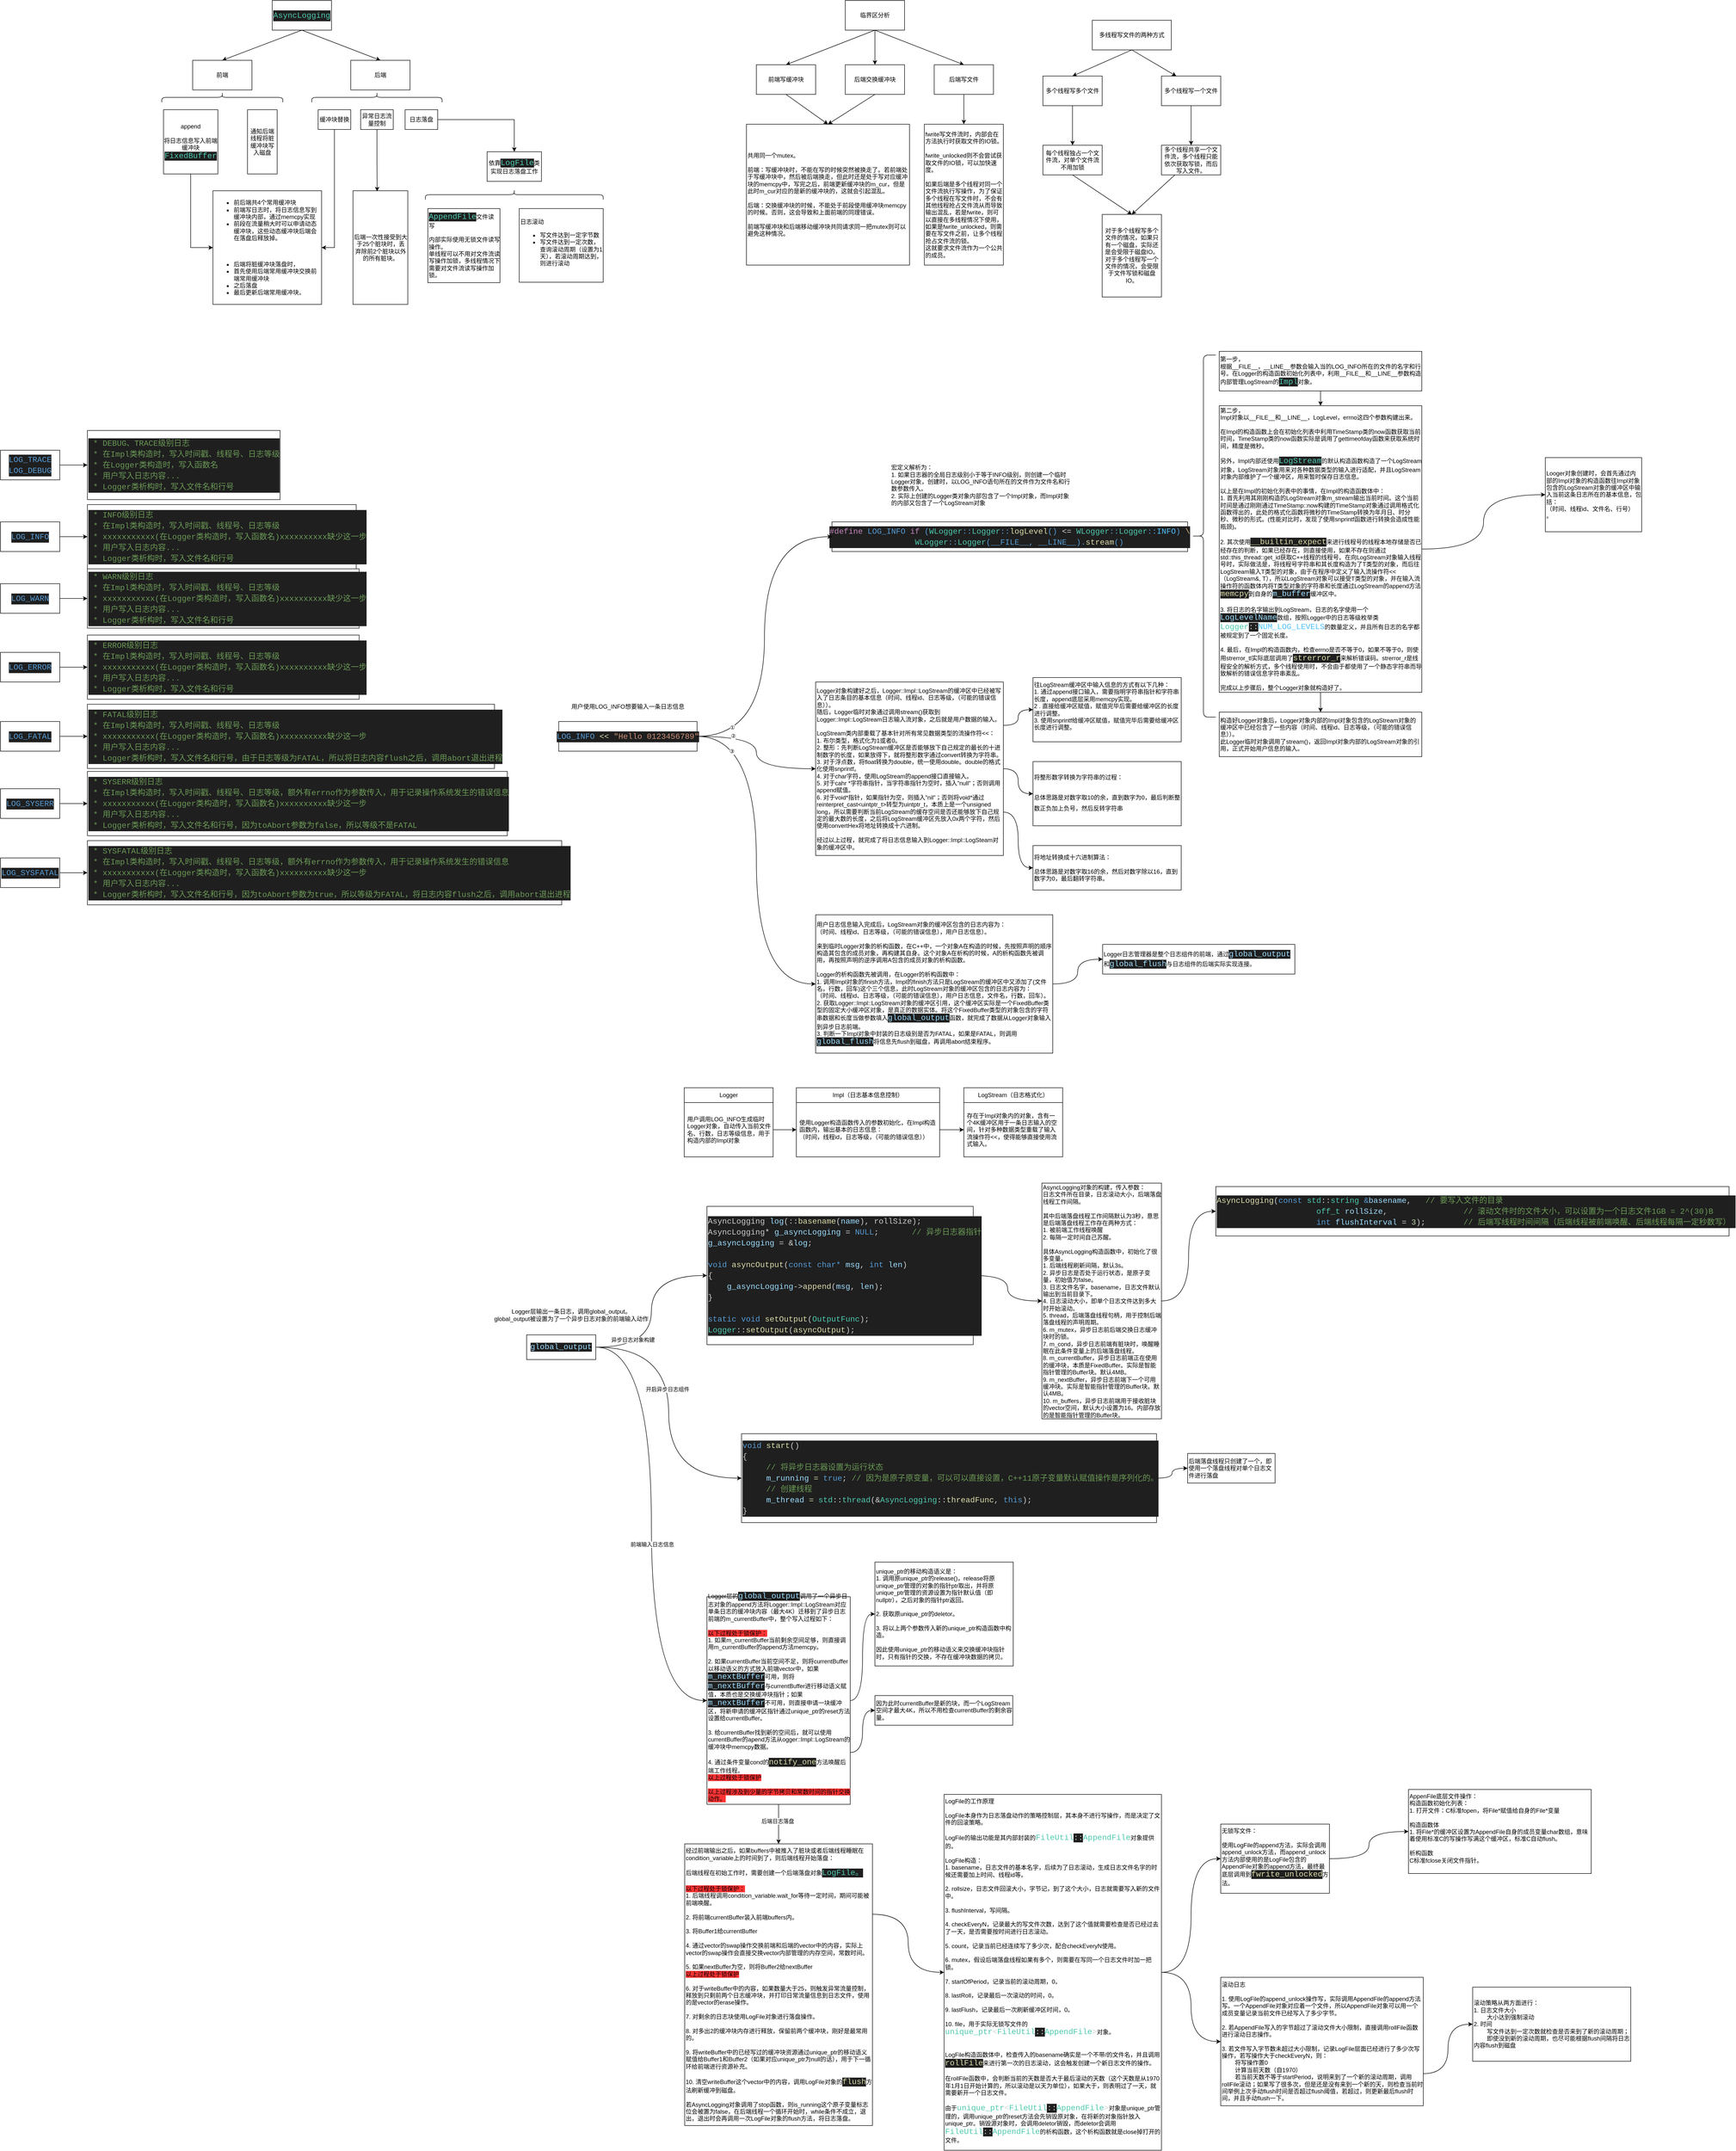 <mxfile version="24.4.0" type="device">
  <diagram name="第 1 页" id="vqRBmBBITWal0Hqs-MkK">
    <mxGraphModel dx="2022" dy="703" grid="1" gridSize="10" guides="1" tooltips="1" connect="1" arrows="1" fold="1" page="1" pageScale="1" pageWidth="827" pageHeight="1169" math="0" shadow="0">
      <root>
        <mxCell id="0" />
        <mxCell id="1" parent="0" />
        <mxCell id="-9anSN0vIM562TteHLvR-7" value="" style="rounded=0;orthogonalLoop=1;jettySize=auto;html=1;entryX=0.5;entryY=0;entryDx=0;entryDy=0;exitX=0.5;exitY=1;exitDx=0;exitDy=0;" parent="1" source="-9anSN0vIM562TteHLvR-1" target="-9anSN0vIM562TteHLvR-6" edge="1">
          <mxGeometry relative="1" as="geometry">
            <mxPoint x="449" y="371" as="sourcePoint" />
          </mxGeometry>
        </mxCell>
        <mxCell id="-9anSN0vIM562TteHLvR-1" value="&lt;div style=&quot;color: rgb(204, 204, 204); background-color: rgb(31, 31, 31); font-family: Consolas, Consolas, &amp;quot;Courier New&amp;quot;, monospace; font-size: 16px; line-height: 22px; white-space: pre;&quot;&gt;&lt;span style=&quot;color: #4ec9b0;&quot;&gt;AsyncLogging&lt;/span&gt;&lt;/div&gt;" style="rounded=0;whiteSpace=wrap;html=1;" parent="1" vertex="1">
          <mxGeometry x="420" y="270" width="120" height="60" as="geometry" />
        </mxCell>
        <mxCell id="-9anSN0vIM562TteHLvR-6" value="前端" style="rounded=0;whiteSpace=wrap;html=1;strokeColor=#000000;" parent="1" vertex="1">
          <mxGeometry x="259" y="391" width="120" height="60" as="geometry" />
        </mxCell>
        <mxCell id="-9anSN0vIM562TteHLvR-9" value="后端" style="rounded=0;whiteSpace=wrap;html=1;strokeColor=#000000;" parent="1" vertex="1">
          <mxGeometry x="579" y="391" width="120" height="60" as="geometry" />
        </mxCell>
        <mxCell id="-9anSN0vIM562TteHLvR-10" value="" style="rounded=0;orthogonalLoop=1;jettySize=auto;html=1;entryX=0.5;entryY=0;entryDx=0;entryDy=0;exitX=0.5;exitY=1;exitDx=0;exitDy=0;" parent="1" source="-9anSN0vIM562TteHLvR-1" target="-9anSN0vIM562TteHLvR-9" edge="1">
          <mxGeometry relative="1" as="geometry">
            <mxPoint x="499" y="371" as="sourcePoint" />
            <mxPoint x="363" y="401" as="targetPoint" />
          </mxGeometry>
        </mxCell>
        <mxCell id="-9anSN0vIM562TteHLvR-11" value="" style="shape=curlyBracket;whiteSpace=wrap;html=1;rounded=1;flipH=1;labelPosition=right;verticalLabelPosition=middle;align=left;verticalAlign=middle;rotation=-90;" parent="1" vertex="1">
          <mxGeometry x="309" y="343.51" width="20" height="245" as="geometry" />
        </mxCell>
        <mxCell id="-9anSN0vIM562TteHLvR-28" style="edgeStyle=orthogonalEdgeStyle;rounded=0;orthogonalLoop=1;jettySize=auto;html=1;exitX=0.5;exitY=1;exitDx=0;exitDy=0;entryX=0;entryY=0.5;entryDx=0;entryDy=0;" parent="1" source="-9anSN0vIM562TteHLvR-12" target="-9anSN0vIM562TteHLvR-27" edge="1">
          <mxGeometry relative="1" as="geometry" />
        </mxCell>
        <mxCell id="-9anSN0vIM562TteHLvR-12" value="append&lt;div&gt;&lt;br&gt;&lt;/div&gt;&lt;div&gt;将日志信息写入前端缓冲块&lt;span style=&quot;color: rgb(78, 201, 176); background-color: rgb(31, 31, 31); font-family: Consolas, Consolas, &amp;quot;Courier New&amp;quot;, monospace; font-size: 16px; white-space: pre;&quot;&gt;FixedBuffer&lt;/span&gt;&lt;/div&gt;" style="rounded=0;whiteSpace=wrap;html=1;" parent="1" vertex="1">
          <mxGeometry x="200" y="491" width="110" height="130" as="geometry" />
        </mxCell>
        <mxCell id="-9anSN0vIM562TteHLvR-13" value="通知后端线程将脏缓冲块写入磁盘" style="rounded=0;whiteSpace=wrap;html=1;" parent="1" vertex="1">
          <mxGeometry x="370" y="491" width="60" height="130" as="geometry" />
        </mxCell>
        <mxCell id="-9anSN0vIM562TteHLvR-15" value="" style="shape=curlyBracket;whiteSpace=wrap;html=1;rounded=1;flipH=1;labelPosition=right;verticalLabelPosition=middle;align=left;verticalAlign=middle;rotation=-90;" parent="1" vertex="1">
          <mxGeometry x="622" y="334.13" width="20" height="263.75" as="geometry" />
        </mxCell>
        <mxCell id="-9anSN0vIM562TteHLvR-29" style="edgeStyle=orthogonalEdgeStyle;rounded=0;orthogonalLoop=1;jettySize=auto;html=1;exitX=0.5;exitY=1;exitDx=0;exitDy=0;entryX=1;entryY=0.5;entryDx=0;entryDy=0;" parent="1" source="-9anSN0vIM562TteHLvR-16" target="-9anSN0vIM562TteHLvR-27" edge="1">
          <mxGeometry relative="1" as="geometry">
            <mxPoint x="410" y="731" as="targetPoint" />
          </mxGeometry>
        </mxCell>
        <mxCell id="-9anSN0vIM562TteHLvR-16" value="缓冲块替换" style="rounded=0;whiteSpace=wrap;html=1;" parent="1" vertex="1">
          <mxGeometry x="513" y="491" width="66" height="40" as="geometry" />
        </mxCell>
        <mxCell id="-9anSN0vIM562TteHLvR-17" value="异常日志流量控制" style="rounded=0;whiteSpace=wrap;html=1;" parent="1" vertex="1">
          <mxGeometry x="599" y="491" width="66" height="40" as="geometry" />
        </mxCell>
        <mxCell id="-9anSN0vIM562TteHLvR-33" style="edgeStyle=orthogonalEdgeStyle;rounded=0;orthogonalLoop=1;jettySize=auto;html=1;exitX=1;exitY=0.5;exitDx=0;exitDy=0;entryX=0.5;entryY=0;entryDx=0;entryDy=0;" parent="1" source="-9anSN0vIM562TteHLvR-18" target="-9anSN0vIM562TteHLvR-32" edge="1">
          <mxGeometry relative="1" as="geometry" />
        </mxCell>
        <mxCell id="-9anSN0vIM562TteHLvR-18" value="日志落盘" style="rounded=0;whiteSpace=wrap;html=1;" parent="1" vertex="1">
          <mxGeometry x="689" y="491" width="66" height="40" as="geometry" />
        </mxCell>
        <mxCell id="-9anSN0vIM562TteHLvR-27" value="&lt;ul&gt;&lt;li&gt;&lt;span style=&quot;background-color: initial;&quot;&gt;前后端共4个常用缓冲块&lt;/span&gt;&lt;/li&gt;&lt;li&gt;&lt;span style=&quot;background-color: initial;&quot;&gt;前端写日志时，将日志信息写到缓冲块内部，通过memcpy实现&lt;/span&gt;&lt;/li&gt;&lt;li&gt;&lt;span style=&quot;background-color: initial;&quot;&gt;前段在流量稍大时可以申请动态缓冲块，这些动态缓冲块后端会在落盘后释放掉。&lt;/span&gt;&lt;/li&gt;&lt;/ul&gt;&lt;div&gt;&lt;br&gt;&lt;/div&gt;&lt;ul&gt;&lt;li&gt;&lt;span style=&quot;background-color: initial;&quot;&gt;后端将脏缓冲块落盘时，&lt;/span&gt;&lt;/li&gt;&lt;li&gt;&lt;span style=&quot;background-color: initial;&quot;&gt;首先使用后端常用缓冲块交换前端常用缓冲块&lt;/span&gt;&lt;/li&gt;&lt;li&gt;&lt;span style=&quot;background-color: initial;&quot;&gt;之后落盘&lt;/span&gt;&lt;/li&gt;&lt;li&gt;&lt;span style=&quot;background-color: initial;&quot;&gt;最后更新后端常用缓冲块。&lt;/span&gt;&lt;/li&gt;&lt;/ul&gt;" style="rounded=0;whiteSpace=wrap;html=1;align=left;" parent="1" vertex="1">
          <mxGeometry x="300" y="655" width="220" height="230" as="geometry" />
        </mxCell>
        <mxCell id="-9anSN0vIM562TteHLvR-30" value="后端一次性接受到大于25个脏块时，丢弃除前2个脏块以外的所有脏块。" style="rounded=0;whiteSpace=wrap;html=1;" parent="1" vertex="1">
          <mxGeometry x="583.5" y="655" width="111" height="230" as="geometry" />
        </mxCell>
        <mxCell id="-9anSN0vIM562TteHLvR-31" style="edgeStyle=orthogonalEdgeStyle;rounded=0;orthogonalLoop=1;jettySize=auto;html=1;exitX=0.5;exitY=1;exitDx=0;exitDy=0;entryX=0.441;entryY=0.005;entryDx=0;entryDy=0;entryPerimeter=0;" parent="1" source="-9anSN0vIM562TteHLvR-17" target="-9anSN0vIM562TteHLvR-30" edge="1">
          <mxGeometry relative="1" as="geometry" />
        </mxCell>
        <mxCell id="-9anSN0vIM562TteHLvR-32" value="依靠&lt;span style=&quot;color: rgb(78, 201, 176); font-family: Consolas, Consolas, &amp;quot;Courier New&amp;quot;, monospace; font-size: 16px; white-space: pre; background-color: rgb(31, 31, 31);&quot;&gt;LogFile&lt;/span&gt;类实现日志落盘工作" style="rounded=0;whiteSpace=wrap;html=1;" parent="1" vertex="1">
          <mxGeometry x="855" y="576" width="110" height="60" as="geometry" />
        </mxCell>
        <mxCell id="-9anSN0vIM562TteHLvR-34" value="" style="shape=curlyBracket;whiteSpace=wrap;html=1;rounded=1;flipH=1;labelPosition=right;verticalLabelPosition=middle;align=left;verticalAlign=middle;rotation=-90;" parent="1" vertex="1">
          <mxGeometry x="900" y="482.88" width="20" height="360" as="geometry" />
        </mxCell>
        <mxCell id="-9anSN0vIM562TteHLvR-35" value="&lt;span style=&quot;color: rgb(78, 201, 176); font-family: Consolas, Consolas, &amp;quot;Courier New&amp;quot;, monospace; font-size: 16px; white-space: pre; background-color: rgb(31, 31, 31);&quot;&gt;AppendFile&lt;/span&gt;文件读写&lt;br&gt;&lt;div&gt;&lt;br&gt;&lt;/div&gt;&lt;div&gt;内部实际使用无锁文件读写操作。&lt;br&gt;单线程可以不用对文件流读写操作加锁，多线程情况下需要对文件流读写操作加锁。&lt;/div&gt;" style="rounded=0;whiteSpace=wrap;html=1;align=left;" parent="1" vertex="1">
          <mxGeometry x="735" y="691" width="146" height="150" as="geometry" />
        </mxCell>
        <mxCell id="-9anSN0vIM562TteHLvR-36" value="&lt;div style=&quot;&quot;&gt;&lt;span style=&quot;background-color: initial;&quot;&gt;日志滚动&lt;/span&gt;&lt;/div&gt;&lt;div style=&quot;&quot;&gt;&lt;ul&gt;&lt;li&gt;写文件达到一定字节数&lt;/li&gt;&lt;li&gt;写文件达到一定次数，查询滚动周期（设置为1天），若滚动周期达到，则进行滚动&lt;/li&gt;&lt;/ul&gt;&lt;/div&gt;" style="rounded=0;whiteSpace=wrap;html=1;align=left;" parent="1" vertex="1">
          <mxGeometry x="920" y="691" width="170" height="149.06" as="geometry" />
        </mxCell>
        <mxCell id="foHtVLuA0IrWYTjIges1-4" style="rounded=0;orthogonalLoop=1;jettySize=auto;html=1;exitX=0.5;exitY=1;exitDx=0;exitDy=0;entryX=0.5;entryY=0;entryDx=0;entryDy=0;" parent="1" source="foHtVLuA0IrWYTjIges1-1" target="foHtVLuA0IrWYTjIges1-2" edge="1">
          <mxGeometry relative="1" as="geometry" />
        </mxCell>
        <mxCell id="foHtVLuA0IrWYTjIges1-5" style="rounded=0;orthogonalLoop=1;jettySize=auto;html=1;exitX=0.5;exitY=1;exitDx=0;exitDy=0;entryX=0.5;entryY=0;entryDx=0;entryDy=0;" parent="1" source="foHtVLuA0IrWYTjIges1-1" target="foHtVLuA0IrWYTjIges1-3" edge="1">
          <mxGeometry relative="1" as="geometry" />
        </mxCell>
        <mxCell id="foHtVLuA0IrWYTjIges1-7" style="rounded=0;orthogonalLoop=1;jettySize=auto;html=1;exitX=0.5;exitY=1;exitDx=0;exitDy=0;entryX=0.5;entryY=0;entryDx=0;entryDy=0;" parent="1" source="foHtVLuA0IrWYTjIges1-1" target="foHtVLuA0IrWYTjIges1-6" edge="1">
          <mxGeometry relative="1" as="geometry" />
        </mxCell>
        <mxCell id="foHtVLuA0IrWYTjIges1-1" value="临界区分析" style="rounded=0;whiteSpace=wrap;html=1;" parent="1" vertex="1">
          <mxGeometry x="1580" y="270" width="120" height="60" as="geometry" />
        </mxCell>
        <mxCell id="foHtVLuA0IrWYTjIges1-9" style="rounded=0;orthogonalLoop=1;jettySize=auto;html=1;exitX=0.5;exitY=1;exitDx=0;exitDy=0;entryX=0.5;entryY=0;entryDx=0;entryDy=0;" parent="1" source="foHtVLuA0IrWYTjIges1-2" target="foHtVLuA0IrWYTjIges1-8" edge="1">
          <mxGeometry relative="1" as="geometry" />
        </mxCell>
        <mxCell id="foHtVLuA0IrWYTjIges1-2" value="前端写缓冲块" style="rounded=0;whiteSpace=wrap;html=1;" parent="1" vertex="1">
          <mxGeometry x="1400" y="400" width="120" height="60" as="geometry" />
        </mxCell>
        <mxCell id="foHtVLuA0IrWYTjIges1-10" style="rounded=0;orthogonalLoop=1;jettySize=auto;html=1;exitX=0.5;exitY=1;exitDx=0;exitDy=0;entryX=0.5;entryY=0;entryDx=0;entryDy=0;" parent="1" source="foHtVLuA0IrWYTjIges1-3" target="foHtVLuA0IrWYTjIges1-8" edge="1">
          <mxGeometry relative="1" as="geometry">
            <mxPoint x="1560" y="530" as="targetPoint" />
          </mxGeometry>
        </mxCell>
        <mxCell id="foHtVLuA0IrWYTjIges1-3" value="后端交换缓冲块" style="rounded=0;whiteSpace=wrap;html=1;" parent="1" vertex="1">
          <mxGeometry x="1580" y="400" width="120" height="60" as="geometry" />
        </mxCell>
        <mxCell id="foHtVLuA0IrWYTjIges1-12" style="rounded=0;orthogonalLoop=1;jettySize=auto;html=1;exitX=0.5;exitY=1;exitDx=0;exitDy=0;" parent="1" source="foHtVLuA0IrWYTjIges1-6" target="foHtVLuA0IrWYTjIges1-11" edge="1">
          <mxGeometry relative="1" as="geometry" />
        </mxCell>
        <mxCell id="foHtVLuA0IrWYTjIges1-6" value="后端写文件" style="rounded=0;whiteSpace=wrap;html=1;" parent="1" vertex="1">
          <mxGeometry x="1760" y="400" width="120" height="60" as="geometry" />
        </mxCell>
        <mxCell id="foHtVLuA0IrWYTjIges1-8" value="共用同一个mutex。&lt;br&gt;&lt;br&gt;前端：写缓冲块时，不能在写的时候突然被换走了。若前端处于写缓冲块中，然后被后端换走，但此时还是处于写对应缓冲块的memcpy中，写完之后，前端更新缓冲块的m_cur，但是此时m_cur对应的是新的缓冲块的，这就会引起混乱。&lt;br&gt;&lt;br&gt;后端：交换缓冲块的时候，不能处于前段使用缓冲块memcpy的时候。否则，这会导致和上面前端的同理错误。&lt;br&gt;&lt;br&gt;前端写缓冲块和后端移动缓冲块共同请求同一把mutex则可以避免这种情况。" style="rounded=0;whiteSpace=wrap;html=1;align=left;" parent="1" vertex="1">
          <mxGeometry x="1380" y="520.38" width="330" height="285" as="geometry" />
        </mxCell>
        <mxCell id="foHtVLuA0IrWYTjIges1-11" value="fwrite写文件流时，内部会在方法执行时获取文件的IO锁。&lt;br&gt;&lt;br&gt;fwrite_unlocked则不会尝试获取文件的IO锁，可以加快速度。&lt;br&gt;&lt;br&gt;如果后端是多个线程对同一个文件流执行写操作，为了保证多个线程在写文件时，不会有其他线程抢占文件流从而导致输出混乱，若是fwrite，则可以直接在多线程情况下使用，如果是fwrite_unlocked，则需要在写文件之前，让多个线程抢占文件流的锁。&lt;br&gt;这就要求文件流作为一个公共的成员。" style="rounded=0;whiteSpace=wrap;html=1;align=left;" parent="1" vertex="1">
          <mxGeometry x="1740" y="520.38" width="160" height="285" as="geometry" />
        </mxCell>
        <mxCell id="foHtVLuA0IrWYTjIges1-16" style="rounded=0;orthogonalLoop=1;jettySize=auto;html=1;exitX=0.5;exitY=1;exitDx=0;exitDy=0;entryX=0.5;entryY=0;entryDx=0;entryDy=0;" parent="1" source="foHtVLuA0IrWYTjIges1-13" target="foHtVLuA0IrWYTjIges1-14" edge="1">
          <mxGeometry relative="1" as="geometry" />
        </mxCell>
        <mxCell id="foHtVLuA0IrWYTjIges1-17" style="rounded=0;orthogonalLoop=1;jettySize=auto;html=1;exitX=0.5;exitY=1;exitDx=0;exitDy=0;entryX=0.25;entryY=0;entryDx=0;entryDy=0;" parent="1" source="foHtVLuA0IrWYTjIges1-13" target="foHtVLuA0IrWYTjIges1-15" edge="1">
          <mxGeometry relative="1" as="geometry" />
        </mxCell>
        <mxCell id="foHtVLuA0IrWYTjIges1-13" value="多线程写文件的两种方式" style="whiteSpace=wrap;html=1;" parent="1" vertex="1">
          <mxGeometry x="2080" y="310" width="160" height="60" as="geometry" />
        </mxCell>
        <mxCell id="foHtVLuA0IrWYTjIges1-19" value="" style="edgeStyle=orthogonalEdgeStyle;rounded=0;orthogonalLoop=1;jettySize=auto;html=1;" parent="1" source="foHtVLuA0IrWYTjIges1-14" target="foHtVLuA0IrWYTjIges1-18" edge="1">
          <mxGeometry relative="1" as="geometry" />
        </mxCell>
        <mxCell id="foHtVLuA0IrWYTjIges1-14" value="多个线程写多个文件" style="rounded=0;whiteSpace=wrap;html=1;" parent="1" vertex="1">
          <mxGeometry x="1980" y="422.88" width="120" height="60" as="geometry" />
        </mxCell>
        <mxCell id="foHtVLuA0IrWYTjIges1-21" value="" style="edgeStyle=orthogonalEdgeStyle;rounded=0;orthogonalLoop=1;jettySize=auto;html=1;" parent="1" source="foHtVLuA0IrWYTjIges1-15" target="foHtVLuA0IrWYTjIges1-20" edge="1">
          <mxGeometry relative="1" as="geometry" />
        </mxCell>
        <mxCell id="foHtVLuA0IrWYTjIges1-15" value="多个线程写一个文件" style="rounded=0;whiteSpace=wrap;html=1;" parent="1" vertex="1">
          <mxGeometry x="2220" y="422.88" width="120" height="60" as="geometry" />
        </mxCell>
        <mxCell id="foHtVLuA0IrWYTjIges1-24" style="rounded=0;orthogonalLoop=1;jettySize=auto;html=1;exitX=0.5;exitY=1;exitDx=0;exitDy=0;entryX=0.5;entryY=0;entryDx=0;entryDy=0;" parent="1" source="foHtVLuA0IrWYTjIges1-18" target="foHtVLuA0IrWYTjIges1-22" edge="1">
          <mxGeometry relative="1" as="geometry" />
        </mxCell>
        <mxCell id="foHtVLuA0IrWYTjIges1-18" value="每个线程独占一个文件流，对单个文件流不用加锁" style="whiteSpace=wrap;html=1;rounded=0;" parent="1" vertex="1">
          <mxGeometry x="1980" y="562.88" width="120" height="60" as="geometry" />
        </mxCell>
        <mxCell id="foHtVLuA0IrWYTjIges1-23" value="" style="rounded=0;orthogonalLoop=1;jettySize=auto;html=1;entryX=0.5;entryY=0;entryDx=0;entryDy=0;" parent="1" source="foHtVLuA0IrWYTjIges1-20" target="foHtVLuA0IrWYTjIges1-22" edge="1">
          <mxGeometry relative="1" as="geometry" />
        </mxCell>
        <mxCell id="foHtVLuA0IrWYTjIges1-20" value="多个线程共享一个文件流，多个线程只能依次获取写锁，而后写入文件。" style="whiteSpace=wrap;html=1;rounded=0;" parent="1" vertex="1">
          <mxGeometry x="2220" y="562.88" width="120" height="60" as="geometry" />
        </mxCell>
        <mxCell id="foHtVLuA0IrWYTjIges1-22" value="对于多个线程写多个文件的情况，如果只有一个磁盘，实际还是会受限于磁盘IO。&lt;br&gt;对于多个线程写一个文件的情况，会受限于文件写锁和磁盘IO。" style="whiteSpace=wrap;html=1;rounded=0;" parent="1" vertex="1">
          <mxGeometry x="2100" y="702.88" width="120" height="167.12" as="geometry" />
        </mxCell>
        <mxCell id="IQYXokZRvAr848gJet1q-3" value="&lt;div style=&quot;color: rgb(204, 204, 204); background-color: rgb(31, 31, 31); font-family: Consolas, Consolas, &amp;quot;Courier New&amp;quot;, monospace; font-size: 16px; line-height: 22px; white-space: pre;&quot;&gt;&lt;div&gt;&lt;span style=&quot;color: #c586c0;&quot;&gt;#define&lt;/span&gt;&lt;span style=&quot;color: #569cd6;&quot;&gt; &lt;/span&gt;&lt;span style=&quot;color: #569cd6;&quot;&gt;LOG_INFO&lt;/span&gt;&lt;span style=&quot;color: #569cd6;&quot;&gt; &lt;/span&gt;&lt;span style=&quot;color: #c586c0;&quot;&gt;if&lt;/span&gt;&lt;span style=&quot;color: #569cd6;&quot;&gt; (&lt;/span&gt;&lt;span style=&quot;color: #4ec9b0;&quot;&gt;WLogger&lt;/span&gt;&lt;span style=&quot;color: #569cd6;&quot;&gt;::&lt;/span&gt;&lt;span style=&quot;color: #4ec9b0;&quot;&gt;Logger&lt;/span&gt;&lt;span style=&quot;color: #569cd6;&quot;&gt;::&lt;/span&gt;&lt;span style=&quot;color: #dcdcaa;&quot;&gt;logLevel&lt;/span&gt;&lt;span style=&quot;color: #569cd6;&quot;&gt;() &lt;/span&gt;&lt;span style=&quot;color: #d4d4d4;&quot;&gt;&amp;lt;=&lt;/span&gt;&lt;span style=&quot;color: #569cd6;&quot;&gt; &lt;/span&gt;&lt;span style=&quot;color: #4ec9b0;&quot;&gt;WLogger&lt;/span&gt;&lt;span style=&quot;color: #569cd6;&quot;&gt;::&lt;/span&gt;&lt;span style=&quot;color: #4ec9b0;&quot;&gt;Logger&lt;/span&gt;&lt;span style=&quot;color: #569cd6;&quot;&gt;::&lt;/span&gt;&lt;span style=&quot;color: #4fc1ff;&quot;&gt;INFO&lt;/span&gt;&lt;span style=&quot;color: #569cd6;&quot;&gt;) &lt;/span&gt;&lt;span style=&quot;color: #d7ba7d;&quot;&gt;\&lt;/span&gt;&lt;/div&gt;&lt;div&gt;&lt;span style=&quot;color: #569cd6;&quot;&gt;&amp;nbsp; &amp;nbsp; &lt;/span&gt;&lt;span style=&quot;color: #4ec9b0;&quot;&gt;WLogger&lt;/span&gt;&lt;span style=&quot;color: #569cd6;&quot;&gt;::&lt;/span&gt;&lt;span style=&quot;color: #4ec9b0;&quot;&gt;Logger&lt;/span&gt;&lt;span style=&quot;color: #569cd6;&quot;&gt;(&lt;/span&gt;&lt;span style=&quot;color: #569cd6;&quot;&gt;__FILE__&lt;/span&gt;&lt;span style=&quot;color: #569cd6;&quot;&gt;, &lt;/span&gt;&lt;span style=&quot;color: #569cd6;&quot;&gt;__LINE__&lt;/span&gt;&lt;span style=&quot;color: #569cd6;&quot;&gt;).&lt;/span&gt;&lt;span style=&quot;color: #dcdcaa;&quot;&gt;stream&lt;/span&gt;&lt;span style=&quot;color: #569cd6;&quot;&gt;()&lt;/span&gt;&lt;/div&gt;&lt;/div&gt;" style="rounded=0;whiteSpace=wrap;html=1;" vertex="1" parent="1">
          <mxGeometry x="1553" y="1325" width="720" height="60" as="geometry" />
        </mxCell>
        <mxCell id="IQYXokZRvAr848gJet1q-52" style="rounded=0;orthogonalLoop=1;jettySize=auto;html=1;exitX=1;exitY=0.5;exitDx=0;exitDy=0;entryX=0;entryY=0.5;entryDx=0;entryDy=0;edgeStyle=orthogonalEdgeStyle;curved=1;" edge="1" parent="1" source="IQYXokZRvAr848gJet1q-5" target="IQYXokZRvAr848gJet1q-3">
          <mxGeometry relative="1" as="geometry" />
        </mxCell>
        <mxCell id="IQYXokZRvAr848gJet1q-53" value="①" style="edgeLabel;html=1;align=center;verticalAlign=middle;resizable=0;points=[];" vertex="1" connectable="0" parent="IQYXokZRvAr848gJet1q-52">
          <mxGeometry x="-0.068" y="1" relative="1" as="geometry">
            <mxPoint x="-65" y="161" as="offset" />
          </mxGeometry>
        </mxCell>
        <mxCell id="IQYXokZRvAr848gJet1q-8" value="宏定义解析为：&lt;br&gt;1. 如果日志器的全局日志级别小于等于INFO级别，则创建一个临时Logger对象，创建时，以LOG_INFO语句所在的文件作为文件名和行数参数传入。&lt;div&gt;2. 实际上创建的Logger类对象内部包含了一个Impl对象，而Impl对象的内部又包含了一个LogStream对象&lt;br&gt;&lt;div&gt;&lt;br&gt;&lt;/div&gt;&lt;/div&gt;" style="text;html=1;align=left;verticalAlign=middle;whiteSpace=wrap;rounded=0;" vertex="1" parent="1">
          <mxGeometry x="1671" y="1210" width="370" height="95" as="geometry" />
        </mxCell>
        <mxCell id="IQYXokZRvAr848gJet1q-19" value="" style="edgeStyle=orthogonalEdgeStyle;rounded=0;orthogonalLoop=1;jettySize=auto;html=1;" edge="1" parent="1" source="IQYXokZRvAr848gJet1q-13" target="IQYXokZRvAr848gJet1q-18">
          <mxGeometry relative="1" as="geometry" />
        </mxCell>
        <mxCell id="IQYXokZRvAr848gJet1q-13" value="&lt;div style=&quot;color: rgb(204, 204, 204); background-color: rgb(31, 31, 31); font-family: Consolas, Consolas, &amp;quot;Courier New&amp;quot;, monospace; font-size: 16px; line-height: 22px; white-space: pre;&quot;&gt;&lt;span style=&quot;color: #569cd6;&quot;&gt;LOG_TRACE&lt;br/&gt;&lt;/span&gt;&lt;span style=&quot;color: rgb(86, 156, 214);&quot;&gt;LOG_DEBUG&lt;/span&gt;&lt;span style=&quot;color: #569cd6;&quot;&gt;&lt;br/&gt;&lt;/span&gt;&lt;/div&gt;" style="rounded=0;whiteSpace=wrap;html=1;" vertex="1" parent="1">
          <mxGeometry x="-130" y="1180" width="120" height="60" as="geometry" />
        </mxCell>
        <mxCell id="IQYXokZRvAr848gJet1q-21" value="" style="edgeStyle=orthogonalEdgeStyle;rounded=0;orthogonalLoop=1;jettySize=auto;html=1;" edge="1" parent="1" source="IQYXokZRvAr848gJet1q-15" target="IQYXokZRvAr848gJet1q-20">
          <mxGeometry relative="1" as="geometry" />
        </mxCell>
        <mxCell id="IQYXokZRvAr848gJet1q-15" value="&lt;div style=&quot;color: rgb(204, 204, 204); background-color: rgb(31, 31, 31); font-family: Consolas, Consolas, &amp;quot;Courier New&amp;quot;, monospace; font-size: 16px; line-height: 22px; white-space: pre;&quot;&gt;&lt;span style=&quot;color: #569cd6;&quot;&gt;LOG_INFO&lt;/span&gt;&lt;/div&gt;" style="rounded=0;whiteSpace=wrap;html=1;" vertex="1" parent="1">
          <mxGeometry x="-130" y="1325" width="120" height="60" as="geometry" />
        </mxCell>
        <mxCell id="IQYXokZRvAr848gJet1q-23" value="" style="edgeStyle=orthogonalEdgeStyle;rounded=0;orthogonalLoop=1;jettySize=auto;html=1;" edge="1" parent="1" source="IQYXokZRvAr848gJet1q-16" target="IQYXokZRvAr848gJet1q-22">
          <mxGeometry relative="1" as="geometry" />
        </mxCell>
        <mxCell id="IQYXokZRvAr848gJet1q-16" value="&lt;div style=&quot;color: rgb(204, 204, 204); background-color: rgb(31, 31, 31); font-family: Consolas, Consolas, &amp;quot;Courier New&amp;quot;, monospace; font-size: 16px; line-height: 22px; white-space: pre;&quot;&gt;&lt;span style=&quot;color: #569cd6;&quot;&gt;LOG_WARN&lt;/span&gt;&lt;/div&gt;" style="rounded=0;whiteSpace=wrap;html=1;" vertex="1" parent="1">
          <mxGeometry x="-130" y="1450" width="120" height="60" as="geometry" />
        </mxCell>
        <mxCell id="IQYXokZRvAr848gJet1q-25" value="" style="edgeStyle=orthogonalEdgeStyle;rounded=0;orthogonalLoop=1;jettySize=auto;html=1;" edge="1" parent="1" source="IQYXokZRvAr848gJet1q-17" target="IQYXokZRvAr848gJet1q-24">
          <mxGeometry relative="1" as="geometry" />
        </mxCell>
        <mxCell id="IQYXokZRvAr848gJet1q-17" value="&lt;div style=&quot;color: rgb(204, 204, 204); background-color: rgb(31, 31, 31); font-family: Consolas, Consolas, &amp;quot;Courier New&amp;quot;, monospace; font-size: 16px; line-height: 22px; white-space: pre;&quot;&gt;&lt;span style=&quot;color: #569cd6;&quot;&gt;LOG_ERROR&lt;/span&gt;&lt;/div&gt;" style="rounded=0;whiteSpace=wrap;html=1;" vertex="1" parent="1">
          <mxGeometry x="-130" y="1589" width="120" height="60" as="geometry" />
        </mxCell>
        <mxCell id="IQYXokZRvAr848gJet1q-18" value="&lt;div style=&quot;color: rgb(204, 204, 204); background-color: rgb(31, 31, 31); font-family: Consolas, Consolas, &amp;quot;Courier New&amp;quot;, monospace; font-size: 16px; line-height: 22px; white-space: pre;&quot;&gt;&lt;div&gt;&lt;span style=&quot;color: #6a9955;&quot;&gt;&amp;nbsp;* DEBUG、TRACE级别日志&lt;/span&gt;&lt;/div&gt;&lt;div&gt;&lt;span style=&quot;color: #6a9955;&quot;&gt;&amp;nbsp;* 在Impl类构造时，写入时间戳、线程号、日志等级&lt;/span&gt;&lt;/div&gt;&lt;div&gt;&lt;span style=&quot;color: #6a9955;&quot;&gt;&amp;nbsp;* 在Logger类构造时，写入函数名&lt;/span&gt;&lt;/div&gt;&lt;div&gt;&lt;span style=&quot;color: #6a9955;&quot;&gt;&amp;nbsp;* 用户写入日志内容...&lt;/span&gt;&lt;/div&gt;&lt;div&gt;&lt;span style=&quot;color: #6a9955;&quot;&gt;&amp;nbsp;* Logger类析构时，写入文件名和行号&lt;/span&gt;&lt;/div&gt;&lt;/div&gt;" style="whiteSpace=wrap;html=1;rounded=0;align=left;" vertex="1" parent="1">
          <mxGeometry x="46" y="1140" width="390" height="140" as="geometry" />
        </mxCell>
        <mxCell id="IQYXokZRvAr848gJet1q-20" value="&lt;div style=&quot;color: rgb(204, 204, 204); background-color: rgb(31, 31, 31); font-family: Consolas, Consolas, &amp;quot;Courier New&amp;quot;, monospace; font-size: 16px; line-height: 22px; white-space: pre;&quot;&gt;&lt;div&gt;&lt;span style=&quot;color: #6a9955;&quot;&gt;&amp;nbsp;* INFO级别日志&lt;/span&gt;&lt;/div&gt;&lt;div&gt;&lt;span style=&quot;color: #6a9955;&quot;&gt;&amp;nbsp;* 在Impl类构造时，写入时间戳、线程号、日志等级&lt;/span&gt;&lt;/div&gt;&lt;div&gt;&lt;span style=&quot;color: #6a9955;&quot;&gt;&amp;nbsp;* xxxxxxxxxxx(在Logger类构造时，写入函数名)xxxxxxxxxx缺少这一步&lt;/span&gt;&lt;/div&gt;&lt;div&gt;&lt;span style=&quot;color: #6a9955;&quot;&gt;&amp;nbsp;* 用户写入日志内容...&lt;/span&gt;&lt;/div&gt;&lt;div&gt;&lt;span style=&quot;color: #6a9955;&quot;&gt;&amp;nbsp;* Logger类析构时，写入文件名和行号&lt;/span&gt;&lt;/div&gt;&lt;/div&gt;" style="whiteSpace=wrap;html=1;rounded=0;align=left;" vertex="1" parent="1">
          <mxGeometry x="46" y="1290" width="544" height="130" as="geometry" />
        </mxCell>
        <mxCell id="IQYXokZRvAr848gJet1q-22" value="&lt;div style=&quot;color: rgb(204, 204, 204); background-color: rgb(31, 31, 31); font-family: Consolas, Consolas, &amp;quot;Courier New&amp;quot;, monospace; font-size: 16px; line-height: 22px; white-space: pre;&quot;&gt;&lt;div&gt;&lt;span style=&quot;color: #6a9955;&quot;&gt;&amp;nbsp;* WARN级别日志&lt;/span&gt;&lt;/div&gt;&lt;div&gt;&lt;span style=&quot;color: #6a9955;&quot;&gt;&amp;nbsp;* 在Impl类构造时，写入时间戳、线程号、日志等级&lt;/span&gt;&lt;/div&gt;&lt;div&gt;&lt;span style=&quot;color: #6a9955;&quot;&gt;&amp;nbsp;* xxxxxxxxxxx(在Logger类构造时，写入函数名)xxxxxxxxxx缺少这一步&lt;/span&gt;&lt;/div&gt;&lt;div&gt;&lt;span style=&quot;color: #6a9955;&quot;&gt;&amp;nbsp;* 用户写入日志内容...&lt;/span&gt;&lt;/div&gt;&lt;div&gt;&lt;span style=&quot;color: #6a9955;&quot;&gt;&amp;nbsp;* Logger类析构时，写入文件名和行号&lt;/span&gt;&lt;/div&gt;&lt;/div&gt;" style="whiteSpace=wrap;html=1;rounded=0;align=left;" vertex="1" parent="1">
          <mxGeometry x="46" y="1420" width="550" height="120" as="geometry" />
        </mxCell>
        <mxCell id="IQYXokZRvAr848gJet1q-24" value="&lt;div style=&quot;color: rgb(204, 204, 204); background-color: rgb(31, 31, 31); font-family: Consolas, Consolas, &amp;quot;Courier New&amp;quot;, monospace; font-size: 16px; line-height: 22px; white-space: pre;&quot;&gt;&lt;div&gt;&lt;span style=&quot;color: #6a9955;&quot;&gt;&amp;nbsp;* ERROR级别日志&lt;/span&gt;&lt;/div&gt;&lt;div&gt;&lt;span style=&quot;color: #6a9955;&quot;&gt;&amp;nbsp;* 在Impl类构造时，写入时间戳、线程号、日志等级&lt;/span&gt;&lt;/div&gt;&lt;div&gt;&lt;span style=&quot;color: #6a9955;&quot;&gt;&amp;nbsp;* xxxxxxxxxxx(在Logger类构造时，写入函数名)xxxxxxxxxx缺少这一步&lt;/span&gt;&lt;/div&gt;&lt;div&gt;&lt;span style=&quot;color: #6a9955;&quot;&gt;&amp;nbsp;* 用户写入日志内容...&lt;/span&gt;&lt;/div&gt;&lt;div&gt;&lt;span style=&quot;color: #6a9955;&quot;&gt;&amp;nbsp;* Logger类析构时，写入文件名和行号&lt;/span&gt;&lt;/div&gt;&lt;/div&gt;" style="whiteSpace=wrap;html=1;rounded=0;align=left;" vertex="1" parent="1">
          <mxGeometry x="46" y="1554" width="550" height="130" as="geometry" />
        </mxCell>
        <mxCell id="IQYXokZRvAr848gJet1q-28" value="" style="edgeStyle=orthogonalEdgeStyle;rounded=0;orthogonalLoop=1;jettySize=auto;html=1;" edge="1" parent="1" source="IQYXokZRvAr848gJet1q-26" target="IQYXokZRvAr848gJet1q-27">
          <mxGeometry relative="1" as="geometry" />
        </mxCell>
        <mxCell id="IQYXokZRvAr848gJet1q-26" value="&lt;div style=&quot;color: rgb(204, 204, 204); background-color: rgb(31, 31, 31); font-family: Consolas, Consolas, &amp;quot;Courier New&amp;quot;, monospace; font-size: 16px; line-height: 22px; white-space: pre;&quot;&gt;&lt;span style=&quot;color: #569cd6;&quot;&gt;LOG_FATAL&lt;/span&gt;&lt;/div&gt;" style="rounded=0;whiteSpace=wrap;html=1;" vertex="1" parent="1">
          <mxGeometry x="-130" y="1729" width="120" height="60" as="geometry" />
        </mxCell>
        <mxCell id="IQYXokZRvAr848gJet1q-27" value="&lt;div style=&quot;color: rgb(204, 204, 204); background-color: rgb(31, 31, 31); font-family: Consolas, Consolas, &amp;quot;Courier New&amp;quot;, monospace; font-size: 16px; line-height: 22px; white-space: pre;&quot;&gt;&lt;div&gt;&lt;span style=&quot;color: #6a9955;&quot;&gt;&amp;nbsp;* FATAL级别日志&lt;/span&gt;&lt;/div&gt;&lt;div&gt;&lt;span style=&quot;color: #6a9955;&quot;&gt;&amp;nbsp;* 在Impl类构造时，写入时间戳、线程号、日志等级&lt;/span&gt;&lt;/div&gt;&lt;div&gt;&lt;span style=&quot;color: #6a9955;&quot;&gt;&amp;nbsp;* xxxxxxxxxxx(在Logger类构造时，写入函数名)xxxxxxxxxx缺少这一步&lt;/span&gt;&lt;/div&gt;&lt;div&gt;&lt;span style=&quot;color: #6a9955;&quot;&gt;&amp;nbsp;* 用户写入日志内容...&lt;/span&gt;&lt;/div&gt;&lt;div&gt;&lt;span style=&quot;color: #6a9955;&quot;&gt;&amp;nbsp;* Logger类析构时，写入文件名和行号，由于日志等级为FATAL，所以将日志内容flush之后，调用abort退出进程&lt;/span&gt;&lt;/div&gt;&lt;/div&gt;" style="whiteSpace=wrap;html=1;rounded=0;align=left;" vertex="1" parent="1">
          <mxGeometry x="46" y="1694" width="824" height="130" as="geometry" />
        </mxCell>
        <mxCell id="IQYXokZRvAr848gJet1q-31" value="" style="edgeStyle=orthogonalEdgeStyle;rounded=0;orthogonalLoop=1;jettySize=auto;html=1;" edge="1" parent="1" source="IQYXokZRvAr848gJet1q-29" target="IQYXokZRvAr848gJet1q-30">
          <mxGeometry relative="1" as="geometry" />
        </mxCell>
        <mxCell id="IQYXokZRvAr848gJet1q-29" value="&lt;div style=&quot;color: rgb(204, 204, 204); background-color: rgb(31, 31, 31); font-family: Consolas, Consolas, &amp;quot;Courier New&amp;quot;, monospace; font-size: 16px; line-height: 22px; white-space: pre;&quot;&gt;&lt;span style=&quot;color: #569cd6;&quot;&gt;LOG_SYSERR&lt;/span&gt;&lt;/div&gt;" style="rounded=0;whiteSpace=wrap;html=1;" vertex="1" parent="1">
          <mxGeometry x="-130" y="1865" width="120" height="60" as="geometry" />
        </mxCell>
        <mxCell id="IQYXokZRvAr848gJet1q-30" value="&lt;div style=&quot;color: rgb(204, 204, 204); background-color: rgb(31, 31, 31); font-family: Consolas, Consolas, &amp;quot;Courier New&amp;quot;, monospace; font-size: 16px; line-height: 22px; white-space: pre;&quot;&gt;&lt;div&gt;&lt;span style=&quot;color: #6a9955;&quot;&gt;&amp;nbsp;* SYSERR级别日志&lt;/span&gt;&lt;/div&gt;&lt;div&gt;&lt;span style=&quot;color: #6a9955;&quot;&gt;&amp;nbsp;* 在Impl类构造时，写入时间戳、线程号、日志等级，额外有errno作为参数传入，用于记录操作系统发生的错误信息&lt;/span&gt;&lt;/div&gt;&lt;div&gt;&lt;span style=&quot;color: #6a9955;&quot;&gt;&amp;nbsp;* xxxxxxxxxxx(在Logger类构造时，写入函数名)xxxxxxxxxx缺少这一步&lt;/span&gt;&lt;/div&gt;&lt;div&gt;&lt;span style=&quot;color: #6a9955;&quot;&gt;&amp;nbsp;* 用户写入日志内容...&lt;/span&gt;&lt;/div&gt;&lt;div&gt;&lt;span style=&quot;color: #6a9955;&quot;&gt;&amp;nbsp;* Logger类析构时，写入文件名和行号，因为toAbort参数为false，所以等级不是FATAL&lt;/span&gt;&lt;/div&gt;&lt;/div&gt;" style="whiteSpace=wrap;html=1;rounded=0;align=left;" vertex="1" parent="1">
          <mxGeometry x="46" y="1830" width="850" height="130" as="geometry" />
        </mxCell>
        <mxCell id="IQYXokZRvAr848gJet1q-34" value="" style="edgeStyle=orthogonalEdgeStyle;rounded=0;orthogonalLoop=1;jettySize=auto;html=1;" edge="1" parent="1" source="IQYXokZRvAr848gJet1q-32" target="IQYXokZRvAr848gJet1q-33">
          <mxGeometry relative="1" as="geometry" />
        </mxCell>
        <mxCell id="IQYXokZRvAr848gJet1q-32" value="&lt;div style=&quot;color: rgb(204, 204, 204); background-color: rgb(31, 31, 31); font-family: Consolas, Consolas, &amp;quot;Courier New&amp;quot;, monospace; font-size: 16px; line-height: 22px; white-space: pre;&quot;&gt;&lt;span style=&quot;color: #569cd6;&quot;&gt;LOG_SYSFATAL&lt;/span&gt;&lt;/div&gt;" style="rounded=0;whiteSpace=wrap;html=1;" vertex="1" parent="1">
          <mxGeometry x="-130" y="2005" width="120" height="60" as="geometry" />
        </mxCell>
        <mxCell id="IQYXokZRvAr848gJet1q-33" value="&lt;div style=&quot;color: rgb(204, 204, 204); background-color: rgb(31, 31, 31); font-family: Consolas, Consolas, &amp;quot;Courier New&amp;quot;, monospace; font-size: 16px; line-height: 22px; white-space: pre;&quot;&gt;&lt;div&gt;&lt;span style=&quot;color: #6a9955;&quot;&gt;&amp;nbsp;* SYSFATAL级别日志&lt;/span&gt;&lt;/div&gt;&lt;div&gt;&lt;span style=&quot;color: #6a9955;&quot;&gt;&amp;nbsp;* 在Impl类构造时，写入时间戳、线程号、日志等级，额外有errno作为参数传入，用于记录操作系统发生的错误信息&lt;/span&gt;&lt;/div&gt;&lt;div&gt;&lt;span style=&quot;color: #6a9955;&quot;&gt;&amp;nbsp;* xxxxxxxxxxx(在Logger类构造时，写入函数名)xxxxxxxxxx缺少这一步&lt;/span&gt;&lt;/div&gt;&lt;div&gt;&lt;span style=&quot;color: #6a9955;&quot;&gt;&amp;nbsp;* 用户写入日志内容...&lt;/span&gt;&lt;/div&gt;&lt;div&gt;&lt;span style=&quot;color: #6a9955;&quot;&gt;&amp;nbsp;* Logger类析构时，写入文件名和行号，因为toAbort参数为true，所以等级为FATAL，将日志内容flush之后，调用abort退出进程&lt;/span&gt;&lt;/div&gt;&lt;/div&gt;" style="whiteSpace=wrap;html=1;rounded=0;align=left;" vertex="1" parent="1">
          <mxGeometry x="46" y="1970" width="960" height="130" as="geometry" />
        </mxCell>
        <mxCell id="IQYXokZRvAr848gJet1q-35" value="" style="shape=curlyBracket;whiteSpace=wrap;html=1;rounded=1;labelPosition=left;verticalLabelPosition=middle;align=right;verticalAlign=middle;" vertex="1" parent="1">
          <mxGeometry x="2280" y="987.5" width="50" height="732.5" as="geometry" />
        </mxCell>
        <mxCell id="IQYXokZRvAr848gJet1q-40" value="" style="edgeStyle=orthogonalEdgeStyle;rounded=0;orthogonalLoop=1;jettySize=auto;html=1;" edge="1" parent="1" source="IQYXokZRvAr848gJet1q-37" target="IQYXokZRvAr848gJet1q-39">
          <mxGeometry relative="1" as="geometry" />
        </mxCell>
        <mxCell id="IQYXokZRvAr848gJet1q-37" value="第一步，&lt;br&gt;根据__FILE__，__LINE__参数会输入当的LOG_INFO所在的文件的名字和行号。在Logger的构造函数初始化列表中，利用__FILE__和__LINE__参数构造内部管理LogStream的&lt;span style=&quot;color: rgb(78, 201, 176); background-color: rgb(31, 31, 31); font-family: Consolas, Consolas, &amp;quot;Courier New&amp;quot;, monospace; font-size: 16px; white-space: pre;&quot;&gt;Impl&lt;/span&gt;&lt;span style=&quot;font-family: Consolas, Consolas, &amp;quot;Courier New&amp;quot;, monospace; white-space: pre; background-color: rgb(255, 255, 255);&quot;&gt;&lt;font style=&quot;font-size: 12px;&quot;&gt;对象。&lt;/font&gt;&lt;/span&gt;" style="rounded=0;whiteSpace=wrap;html=1;align=left;" vertex="1" parent="1">
          <mxGeometry x="2337" y="980" width="410" height="80" as="geometry" />
        </mxCell>
        <mxCell id="IQYXokZRvAr848gJet1q-44" value="" style="edgeStyle=orthogonalEdgeStyle;rounded=0;orthogonalLoop=1;jettySize=auto;html=1;" edge="1" parent="1" source="IQYXokZRvAr848gJet1q-39" target="IQYXokZRvAr848gJet1q-43">
          <mxGeometry relative="1" as="geometry" />
        </mxCell>
        <mxCell id="IQYXokZRvAr848gJet1q-48" value="" style="edgeStyle=orthogonalEdgeStyle;rounded=0;orthogonalLoop=1;jettySize=auto;html=1;curved=1;" edge="1" parent="1" source="IQYXokZRvAr848gJet1q-39" target="IQYXokZRvAr848gJet1q-47">
          <mxGeometry relative="1" as="geometry" />
        </mxCell>
        <mxCell id="IQYXokZRvAr848gJet1q-39" value="第二步，&lt;br&gt;Impl对象以__FILE__和__LINE__，LogLevel，errno这四个参数构建出来。&lt;div&gt;&lt;br&gt;&lt;/div&gt;&lt;div&gt;在Impl的构造函数上会在初始化列表中利用TimeStamp类的now函数获取当前时间，TimeStamp类的now函数实际是调用了gettimeofday函数来获取系统时间，精度是微秒。&lt;div&gt;&lt;br&gt;&lt;/div&gt;&lt;div&gt;另外，Impl内部还使用&lt;span style=&quot;color: rgb(78, 201, 176); background-color: rgb(31, 31, 31); font-family: Consolas, Consolas, &amp;quot;Courier New&amp;quot;, monospace; font-size: 16px; white-space: pre;&quot;&gt;LogStream&lt;/span&gt;&lt;span style=&quot;background-color: initial;&quot;&gt;的默认构造函数构造了一个LogStream对象，LogStream对象用来对各种数据类型的输入进行适配，并且LogStream对象内部维护了一个缓冲区，用来暂时保存日志信息。&lt;/span&gt;&lt;/div&gt;&lt;/div&gt;&lt;div&gt;&lt;span style=&quot;background-color: initial;&quot;&gt;&lt;br&gt;&lt;/span&gt;&lt;/div&gt;&lt;div&gt;&lt;span style=&quot;background-color: initial;&quot;&gt;以上是在Impl的初始化列表中的事情，在Impl的构造函数体中：&lt;br&gt;1. 首先利用其刚刚构造的LogStream对象m_stream输出当前时间。这个当前时间是通过刚刚通过TimeStamp::now构建的TimeStamp对象通过调用格式化函数得出的，此处的格式化函数将微秒的TimeStamp转换为年月日、时分秒、微秒的形式。(性能对比时，发现了使用snprintf函数进行转换会造成性能瓶颈)。&lt;/span&gt;&lt;/div&gt;&lt;div&gt;&lt;span style=&quot;background-color: initial;&quot;&gt;&lt;br&gt;&lt;/span&gt;&lt;/div&gt;&lt;div&gt;&lt;span style=&quot;background-color: initial;&quot;&gt;2. 其次使用&lt;/span&gt;&lt;span style=&quot;color: rgb(220, 220, 170); background-color: rgb(31, 31, 31); font-family: Consolas, Consolas, &amp;quot;Courier New&amp;quot;, monospace; font-size: 16px; white-space: pre;&quot;&gt;__builtin_expect&lt;/span&gt;来进行线程号的线程本地存储是否已经存在的判断，如果已经存在，则直接使用，如果不存在则通过std::this_thread::get_id获取C++线程的线程号。在向LogStream对象输入线程号时，实际做法是，将线程号字符串和其长度构造为了T类型的对象，而后往LogStream输入T类型的对象，由于在程序中定义了输入流操作符&amp;lt;&amp;lt;（LogStream&amp;amp;, T），所以LogStream对象可以接受T类型的对象，并在输入流操作符的函数体内将T类型对象的字符串和长度通过LogStream的append方法&lt;span style=&quot;color: rgb(220, 220, 170); background-color: rgb(31, 31, 31); font-family: Consolas, Consolas, &amp;quot;Courier New&amp;quot;, monospace; font-size: 16px; white-space: pre;&quot;&gt;memcpy&lt;/span&gt;到自身的&lt;span style=&quot;color: rgb(156, 220, 254); background-color: rgb(31, 31, 31); font-family: Consolas, Consolas, &amp;quot;Courier New&amp;quot;, monospace; font-size: 16px; white-space: pre;&quot;&gt;m_buffer&lt;/span&gt;&lt;span style=&quot;background-color: initial;&quot;&gt;缓冲区中。&lt;/span&gt;&lt;/div&gt;&lt;div&gt;&lt;br&gt;3. 将日志的名字输出到LogStream，日志的名字使用一个&lt;span style=&quot;color: rgb(156, 220, 254); background-color: rgb(31, 31, 31); font-family: Consolas, Consolas, &amp;quot;Courier New&amp;quot;, monospace; font-size: 16px; white-space: pre;&quot;&gt;LogLevelName&lt;/span&gt;数组，按照Logger中的日志等级枚举类&lt;span style=&quot;font-family: Consolas, Consolas, &amp;quot;Courier New&amp;quot;, monospace; font-size: 16px; white-space: pre; color: rgb(78, 201, 176);&quot;&gt;Logger&lt;/span&gt;&lt;span style=&quot;background-color: rgb(31, 31, 31); color: rgb(204, 204, 204); font-family: Consolas, Consolas, &amp;quot;Courier New&amp;quot;, monospace; font-size: 16px; white-space: pre;&quot;&gt;::&lt;/span&gt;&lt;span style=&quot;font-family: Consolas, Consolas, &amp;quot;Courier New&amp;quot;, monospace; font-size: 16px; white-space: pre; color: rgb(79, 193, 255);&quot;&gt;NUM_LOG_LEVELS&lt;/span&gt;的数量定义，并且所有日志的名字都被规定到了一个固定长度。&lt;/div&gt;&lt;div&gt;&lt;br&gt;&lt;/div&gt;&lt;div&gt;4. 最后，在Impl的构造函数内，检查errno是否不等于0，如果不等于0，则使用strerror_tl实际底层调用了&lt;span style=&quot;color: rgb(220, 220, 170); background-color: rgb(31, 31, 31); font-family: Consolas, Consolas, &amp;quot;Courier New&amp;quot;, monospace; font-size: 16px; white-space: pre;&quot;&gt;strerror_r&lt;/span&gt;来解析错误码。strerror_r是线程安全的解析方式，多个线程使用时，不会由于都使用了一个静态字符串而导致解析的错误信息字符串紊乱。&lt;/div&gt;&lt;div&gt;&lt;br&gt;&lt;/div&gt;&lt;div&gt;完成以上步骤后，整个Logger对象就构造好了。&lt;/div&gt;" style="align=left;rounded=0;whiteSpace=wrap;html=1;" vertex="1" parent="1">
          <mxGeometry x="2337" y="1090" width="410" height="580" as="geometry" />
        </mxCell>
        <mxCell id="IQYXokZRvAr848gJet1q-43" value="构造好Logger对象后，Logger对象内部的Impl对象包含的LogStream对象的缓冲区中已经包含了一些内容（时间、线程id、日志等级，（可能的错误信息））。&lt;div&gt;此Logger临时对象调用了stream()，返回Impl对象内部的LogStream对象的引用，正式开始用户信息的输入。&lt;/div&gt;" style="whiteSpace=wrap;html=1;align=left;rounded=0;" vertex="1" parent="1">
          <mxGeometry x="2337" y="1710" width="410" height="90" as="geometry" />
        </mxCell>
        <mxCell id="IQYXokZRvAr848gJet1q-47" value="Looger对象创建时，会首先通过内部的Impl对象的构造函数往Impl对象包含的LogStream对象的缓冲区中输入当前这条日志所在的基本信息，包括：&lt;br&gt;（时间、线程id、文件名、行号）&lt;div&gt;。&lt;/div&gt;" style="rounded=0;whiteSpace=wrap;html=1;align=left;" vertex="1" parent="1">
          <mxGeometry x="2997" y="1195" width="195" height="150" as="geometry" />
        </mxCell>
        <mxCell id="IQYXokZRvAr848gJet1q-54" value="" style="group" vertex="1" connectable="0" parent="1">
          <mxGeometry x="1000" y="1684" width="280" height="105" as="geometry" />
        </mxCell>
        <mxCell id="IQYXokZRvAr848gJet1q-5" value="&lt;div style=&quot;color: rgb(204, 204, 204); background-color: rgb(31, 31, 31); font-family: Consolas, Consolas, &amp;quot;Courier New&amp;quot;, monospace; font-size: 16px; line-height: 22px; white-space: pre;&quot;&gt;&lt;span style=&quot;color: #569cd6;&quot;&gt;LOG_INFO&lt;/span&gt; &lt;span style=&quot;color: #dcdcaa;&quot;&gt;&amp;lt;&amp;lt;&lt;/span&gt; &lt;span style=&quot;color: #ce9178;&quot;&gt;&quot;Hello 0123456789&quot;&lt;/span&gt;&lt;/div&gt;" style="rounded=0;whiteSpace=wrap;html=1;" vertex="1" parent="IQYXokZRvAr848gJet1q-54">
          <mxGeometry y="45" width="280" height="60" as="geometry" />
        </mxCell>
        <mxCell id="IQYXokZRvAr848gJet1q-7" value="用户使用LOG_INFO想要输入一条日志信息" style="text;html=1;align=center;verticalAlign=middle;whiteSpace=wrap;rounded=0;" vertex="1" parent="IQYXokZRvAr848gJet1q-54">
          <mxGeometry x="20" width="240" height="30" as="geometry" />
        </mxCell>
        <mxCell id="IQYXokZRvAr848gJet1q-58" style="edgeStyle=orthogonalEdgeStyle;rounded=0;orthogonalLoop=1;jettySize=auto;html=1;entryX=0;entryY=0.5;entryDx=0;entryDy=0;curved=1;exitX=1;exitY=0.5;exitDx=0;exitDy=0;" edge="1" parent="1" source="IQYXokZRvAr848gJet1q-55" target="IQYXokZRvAr848gJet1q-59">
          <mxGeometry relative="1" as="geometry">
            <mxPoint x="1920" y="1845" as="targetPoint" />
            <mxPoint x="1870" y="1965" as="sourcePoint" />
          </mxGeometry>
        </mxCell>
        <mxCell id="IQYXokZRvAr848gJet1q-60" style="edgeStyle=orthogonalEdgeStyle;rounded=0;orthogonalLoop=1;jettySize=auto;html=1;exitX=1;exitY=0.25;exitDx=0;exitDy=0;entryX=0;entryY=0.5;entryDx=0;entryDy=0;curved=1;" edge="1" parent="1" source="IQYXokZRvAr848gJet1q-55" target="IQYXokZRvAr848gJet1q-61">
          <mxGeometry relative="1" as="geometry">
            <mxPoint x="2000" y="1710" as="targetPoint" />
          </mxGeometry>
        </mxCell>
        <mxCell id="IQYXokZRvAr848gJet1q-62" style="edgeStyle=orthogonalEdgeStyle;rounded=0;orthogonalLoop=1;jettySize=auto;html=1;exitX=1;exitY=0.75;exitDx=0;exitDy=0;entryX=0;entryY=0.5;entryDx=0;entryDy=0;curved=1;" edge="1" parent="1" source="IQYXokZRvAr848gJet1q-55" target="IQYXokZRvAr848gJet1q-63">
          <mxGeometry relative="1" as="geometry">
            <mxPoint x="1950" y="1980" as="targetPoint" />
          </mxGeometry>
        </mxCell>
        <mxCell id="IQYXokZRvAr848gJet1q-55" value="Logger对象构建好之后，Logger::Impl::LogStream的缓冲区中已经被写入了日志条目的基本信息&lt;span style=&quot;&quot;&gt;（时间、线程id、日志等级，（可能的错误信息））。&lt;br&gt;随后，Logger临时对象通过调用stream()获取到Logger::Impl::LogStream日志输入流对象，之后就是用户数据的输入。&lt;/span&gt;&lt;div&gt;&lt;span style=&quot;&quot;&gt;&lt;br&gt;&lt;/span&gt;&lt;/div&gt;&lt;div&gt;LogStream类内部重载了基本针对所有常见数据类型的流操作符&amp;lt;&amp;lt;：&lt;/div&gt;&lt;div&gt;1. 布尔类型，格式化为1或者0。&lt;/div&gt;&lt;div&gt;2. 整形：先判断LogStream缓冲区是否能够放下自己规定的最长的十进制数字的长度，如果放得下，就将整形数字通过convert转换为字符串。&lt;/div&gt;&lt;div&gt;3. 对于浮点数，将float转换为double，统一使用double。double的格式化使用snprintf。&lt;/div&gt;&lt;div&gt;4. 对于char字符，使用LogStream的append接口直接输入。&lt;/div&gt;&lt;div&gt;5. 对于cahr *字符串指针，当字符串指针为空时，插入&quot;null&quot;；否则调用append赋值。&lt;/div&gt;&lt;div&gt;6&lt;span style=&quot;background-color: initial;&quot;&gt;. 对于void*指针，如果指针为空，则插入&quot;nil&quot;；否则将void*通过reinterpret_cast&amp;lt;uintptr_t&amp;gt;转型为uintptr_t，本质上是一个unsigned long，所以需要判断当前LogStream的缓存空间是否还能够放下自己规定的最大数的长度，之后将LogStream缓冲区先放入0x两个字符，然后使用convertHex将地址转换成十六进制。&lt;br&gt;&lt;br&gt;&lt;/span&gt;&lt;/div&gt;&lt;div&gt;经过以上过程，就完成了将日志信息输入到Logger::Impl::LogSteam对象的缓冲区中。&lt;/div&gt;" style="rounded=0;whiteSpace=wrap;html=1;align=left;" vertex="1" parent="1">
          <mxGeometry x="1520" y="1649" width="380" height="351" as="geometry" />
        </mxCell>
        <mxCell id="IQYXokZRvAr848gJet1q-56" style="edgeStyle=orthogonalEdgeStyle;rounded=0;orthogonalLoop=1;jettySize=auto;html=1;exitX=1;exitY=0.5;exitDx=0;exitDy=0;entryX=0;entryY=0.5;entryDx=0;entryDy=0;curved=1;" edge="1" parent="1" source="IQYXokZRvAr848gJet1q-5" target="IQYXokZRvAr848gJet1q-55">
          <mxGeometry relative="1" as="geometry" />
        </mxCell>
        <mxCell id="IQYXokZRvAr848gJet1q-57" value="②" style="edgeLabel;html=1;align=center;verticalAlign=middle;resizable=0;points=[];" vertex="1" connectable="0" parent="IQYXokZRvAr848gJet1q-56">
          <mxGeometry x="-0.527" y="1" relative="1" as="geometry">
            <mxPoint as="offset" />
          </mxGeometry>
        </mxCell>
        <mxCell id="IQYXokZRvAr848gJet1q-59" value="将整形数字转换为字符串的过程：&lt;div&gt;&lt;div style=&quot;line-height: 22px;&quot;&gt;&lt;br&gt;&lt;/div&gt;&lt;div style=&quot;line-height: 22px;&quot;&gt;总体思路是对数字取10的余，直到数字为0，最后判断整数正负加上负号，然后反转字符串&lt;/div&gt;&lt;/div&gt;" style="rounded=0;whiteSpace=wrap;html=1;align=left;" vertex="1" parent="1">
          <mxGeometry x="1960" y="1810" width="300" height="130" as="geometry" />
        </mxCell>
        <mxCell id="IQYXokZRvAr848gJet1q-61" value="往LogStream缓冲区中输入信息的方式有以下几种：&lt;br&gt;1. 通过append接口输入，需要指明字符串指针和字符串长度，append底层采用memcpy实现。&lt;div&gt;2 . 直接给缓冲区赋值，赋值完毕后需要给缓冲区的长度进行调整。&lt;/div&gt;&lt;div&gt;3. 使用snprintf给缓冲区赋值，赋值完毕后需要给缓冲区长度进行调整。&lt;/div&gt;&lt;div&gt;&lt;br&gt;&lt;/div&gt;" style="rounded=0;whiteSpace=wrap;html=1;align=left;" vertex="1" parent="1">
          <mxGeometry x="1960" y="1640" width="300" height="130" as="geometry" />
        </mxCell>
        <mxCell id="IQYXokZRvAr848gJet1q-63" value="将地址转换成十六进制算法：&lt;div&gt;&lt;br&gt;&lt;/div&gt;&lt;div&gt;总体思路是对数字取16的余，然后对数字除以16，直到数字为0，最后翻转字符串。&lt;/div&gt;" style="rounded=0;whiteSpace=wrap;html=1;align=left;" vertex="1" parent="1">
          <mxGeometry x="1960" y="1980" width="300" height="90" as="geometry" />
        </mxCell>
        <mxCell id="IQYXokZRvAr848gJet1q-67" value="" style="edgeStyle=orthogonalEdgeStyle;rounded=0;orthogonalLoop=1;jettySize=auto;html=1;curved=1;" edge="1" parent="1" source="IQYXokZRvAr848gJet1q-65" target="IQYXokZRvAr848gJet1q-66">
          <mxGeometry relative="1" as="geometry" />
        </mxCell>
        <mxCell id="IQYXokZRvAr848gJet1q-65" value="用户日志信息输入完成后，LogStream对象的缓冲区包含的日志内容为：&lt;br&gt;（时间、线程id、日志等级，（可能的错误信息），用户日志信息）。&lt;br&gt;&lt;br&gt;来到临时Logger对象的析构函数，在C++中，一个对象A在构造的时候，先按照声明的顺序构造其包含的成员对象，再构建其自身。这个对象A在析构的时候，A的析构函数先被调用，再按照声明的逆序调用A包含的成员对象的析构函数。&lt;div&gt;&lt;br&gt;&lt;/div&gt;&lt;div&gt;Logger的析构函数先被调用，在Logger的析构函数中：&lt;/div&gt;&lt;div&gt;1. 调用Impl对象的finish方法，Impl的finish方法只是LogStream的缓冲区中又添加了(文件名，行数，回车)这个三个信息，此时LogStream对象的缓冲区包含的日志内容为：&lt;/div&gt;&lt;div&gt;（时间、线程id、日志等级，（可能的错误信息），用户日志信息，文件名，行数，回车）。&lt;br&gt;&lt;/div&gt;&lt;div&gt;2. 获取Logger::Impl::LogStream对象的缓冲区引用，这个缓冲区实际是一个FixedBuffer类型的固定大小缓冲区对象，是真正的数据实体。将这个FixedBuffer类型的对象包含的字符串数据和长度当做参数填入&lt;span style=&quot;color: rgb(156, 220, 254); background-color: rgb(31, 31, 31); font-family: Consolas, Consolas, &amp;quot;Courier New&amp;quot;, monospace; font-size: 16px; white-space: pre;&quot;&gt;global_output&lt;/span&gt;函数，就完成了数据从Logger对象输入到异步日志前端。&lt;/div&gt;&lt;div&gt;3. 判断一下Impl对象中封装的日志级别是否为FATAL，如果是FATAL，则调用&lt;span style=&quot;color: rgb(156, 220, 254); background-color: rgb(31, 31, 31); font-family: Consolas, Consolas, &amp;quot;Courier New&amp;quot;, monospace; font-size: 16px; white-space: pre;&quot;&gt;global_flush&lt;/span&gt;&lt;span style=&quot;background-color: initial;&quot;&gt;将信息先flush到磁盘，再调用abort结束程序。&lt;/span&gt;&lt;br&gt;&lt;/div&gt;" style="rounded=0;whiteSpace=wrap;html=1;align=left;" vertex="1" parent="1">
          <mxGeometry x="1520" y="2120" width="480" height="280" as="geometry" />
        </mxCell>
        <mxCell id="IQYXokZRvAr848gJet1q-64" style="edgeStyle=orthogonalEdgeStyle;rounded=0;orthogonalLoop=1;jettySize=auto;html=1;exitX=1;exitY=0.5;exitDx=0;exitDy=0;entryX=0;entryY=0.5;entryDx=0;entryDy=0;curved=1;" edge="1" parent="1" source="IQYXokZRvAr848gJet1q-5" target="IQYXokZRvAr848gJet1q-65">
          <mxGeometry relative="1" as="geometry">
            <mxPoint x="1420" y="2130" as="targetPoint" />
          </mxGeometry>
        </mxCell>
        <mxCell id="IQYXokZRvAr848gJet1q-68" value="③" style="edgeLabel;html=1;align=center;verticalAlign=middle;resizable=0;points=[];" vertex="1" connectable="0" parent="IQYXokZRvAr848gJet1q-64">
          <mxGeometry x="-0.837" y="-21" relative="1" as="geometry">
            <mxPoint x="9" y="9" as="offset" />
          </mxGeometry>
        </mxCell>
        <mxCell id="IQYXokZRvAr848gJet1q-66" value="Logger日志管理器是整个日志组件的前端，通过&lt;span style=&quot;color: rgb(156, 220, 254); font-family: Consolas, Consolas, &amp;quot;Courier New&amp;quot;, monospace; font-size: 16px; white-space: pre; background-color: rgb(31, 31, 31);&quot;&gt;global_output&lt;/span&gt;和&lt;span style=&quot;color: rgb(156, 220, 254); font-family: Consolas, Consolas, &amp;quot;Courier New&amp;quot;, monospace; font-size: 16px; white-space: pre; background-color: rgb(31, 31, 31);&quot;&gt;global_flush&lt;/span&gt;与日志组件的后端实际实现连接。" style="whiteSpace=wrap;html=1;align=left;rounded=0;" vertex="1" parent="1">
          <mxGeometry x="2101" y="2180" width="389" height="60" as="geometry" />
        </mxCell>
        <mxCell id="IQYXokZRvAr848gJet1q-75" value="Logger" style="swimlane;fontStyle=0;childLayout=stackLayout;horizontal=1;startSize=30;horizontalStack=0;resizeParent=1;resizeParentMax=0;resizeLast=0;collapsible=1;marginBottom=0;whiteSpace=wrap;html=1;" vertex="1" parent="1">
          <mxGeometry x="1254" y="2470" width="180" height="140" as="geometry" />
        </mxCell>
        <mxCell id="IQYXokZRvAr848gJet1q-81" style="edgeStyle=orthogonalEdgeStyle;rounded=0;orthogonalLoop=1;jettySize=auto;html=1;exitX=1;exitY=0.5;exitDx=0;exitDy=0;" edge="1" parent="IQYXokZRvAr848gJet1q-75" source="IQYXokZRvAr848gJet1q-76">
          <mxGeometry relative="1" as="geometry">
            <mxPoint x="227" y="85.333" as="targetPoint" />
            <Array as="points">
              <mxPoint x="227" y="85" />
              <mxPoint x="227" y="85" />
            </Array>
          </mxGeometry>
        </mxCell>
        <mxCell id="IQYXokZRvAr848gJet1q-76" value="用户调用LOG_INFO生成临时Logger对象，自动传入当前文件名、行数，日志等级信息，用于构造内部的Impl对象" style="text;strokeColor=none;fillColor=none;align=left;verticalAlign=middle;spacingLeft=4;spacingRight=4;overflow=hidden;points=[[0,0.5],[1,0.5]];portConstraint=eastwest;rotatable=0;whiteSpace=wrap;html=1;" vertex="1" parent="IQYXokZRvAr848gJet1q-75">
          <mxGeometry y="30" width="180" height="110" as="geometry" />
        </mxCell>
        <mxCell id="IQYXokZRvAr848gJet1q-82" value="Impl（日志基本信息控制）" style="swimlane;fontStyle=0;childLayout=stackLayout;horizontal=1;startSize=30;horizontalStack=0;resizeParent=1;resizeParentMax=0;resizeLast=0;collapsible=1;marginBottom=0;whiteSpace=wrap;html=1;" vertex="1" parent="1">
          <mxGeometry x="1481" y="2470" width="290" height="140" as="geometry" />
        </mxCell>
        <mxCell id="IQYXokZRvAr848gJet1q-83" value="使用Logger构造函数传入的参数初始化，在Impl构造函数内，输出基本的日志信息：&lt;br&gt;（时间，线程id，日志等级，（可能的错误信息））" style="text;strokeColor=none;fillColor=none;align=left;verticalAlign=middle;spacingLeft=4;spacingRight=4;overflow=hidden;points=[[0,0.5],[1,0.5]];portConstraint=eastwest;rotatable=0;whiteSpace=wrap;html=1;" vertex="1" parent="IQYXokZRvAr848gJet1q-82">
          <mxGeometry y="30" width="290" height="110" as="geometry" />
        </mxCell>
        <mxCell id="IQYXokZRvAr848gJet1q-87" value="LogStream（日志格式化）" style="swimlane;fontStyle=0;childLayout=stackLayout;horizontal=1;startSize=30;horizontalStack=0;resizeParent=1;resizeParentMax=0;resizeLast=0;collapsible=1;marginBottom=0;whiteSpace=wrap;html=1;" vertex="1" parent="1">
          <mxGeometry x="1820" y="2470" width="200" height="140" as="geometry" />
        </mxCell>
        <mxCell id="IQYXokZRvAr848gJet1q-88" value="存在于Impl对象内的对象，含有一个4K缓冲区用于一条日志输入的空间，针对多种数据类型重载了输入流操作符&amp;lt;&amp;lt;，使得能够直接使用流式输入。" style="text;strokeColor=none;fillColor=none;align=left;verticalAlign=middle;spacingLeft=4;spacingRight=4;overflow=hidden;points=[[0,0.5],[1,0.5]];portConstraint=eastwest;rotatable=0;whiteSpace=wrap;html=1;" vertex="1" parent="IQYXokZRvAr848gJet1q-87">
          <mxGeometry y="30" width="200" height="110" as="geometry" />
        </mxCell>
        <mxCell id="IQYXokZRvAr848gJet1q-86" style="edgeStyle=orthogonalEdgeStyle;rounded=0;orthogonalLoop=1;jettySize=auto;html=1;exitX=1;exitY=0.5;exitDx=0;exitDy=0;entryX=0;entryY=0.5;entryDx=0;entryDy=0;" edge="1" parent="1" source="IQYXokZRvAr848gJet1q-83" target="IQYXokZRvAr848gJet1q-88">
          <mxGeometry relative="1" as="geometry">
            <mxPoint x="1821" y="2555.333" as="targetPoint" />
          </mxGeometry>
        </mxCell>
        <mxCell id="IQYXokZRvAr848gJet1q-97" style="edgeStyle=orthogonalEdgeStyle;rounded=0;orthogonalLoop=1;jettySize=auto;html=1;exitX=1;exitY=0.5;exitDx=0;exitDy=0;entryX=0;entryY=0.5;entryDx=0;entryDy=0;curved=1;" edge="1" parent="1" source="IQYXokZRvAr848gJet1q-91" target="IQYXokZRvAr848gJet1q-96">
          <mxGeometry relative="1" as="geometry" />
        </mxCell>
        <mxCell id="IQYXokZRvAr848gJet1q-103" value="异步日志对象构建" style="edgeLabel;html=1;align=center;verticalAlign=middle;resizable=0;points=[];" vertex="1" connectable="0" parent="IQYXokZRvAr848gJet1q-97">
          <mxGeometry x="-0.804" y="4" relative="1" as="geometry">
            <mxPoint x="38" y="-11" as="offset" />
          </mxGeometry>
        </mxCell>
        <mxCell id="IQYXokZRvAr848gJet1q-105" style="edgeStyle=orthogonalEdgeStyle;rounded=0;orthogonalLoop=1;jettySize=auto;html=1;exitX=1;exitY=0.5;exitDx=0;exitDy=0;entryX=0;entryY=0.5;entryDx=0;entryDy=0;curved=1;" edge="1" parent="1" source="IQYXokZRvAr848gJet1q-91" target="IQYXokZRvAr848gJet1q-106">
          <mxGeometry relative="1" as="geometry">
            <mxPoint x="1300" y="3250" as="targetPoint" />
          </mxGeometry>
        </mxCell>
        <mxCell id="IQYXokZRvAr848gJet1q-111" value="开启异步日志组件" style="edgeLabel;html=1;align=center;verticalAlign=middle;resizable=0;points=[];" vertex="1" connectable="0" parent="IQYXokZRvAr848gJet1q-105">
          <mxGeometry x="-0.675" y="-25" relative="1" as="geometry">
            <mxPoint x="54" y="60" as="offset" />
          </mxGeometry>
        </mxCell>
        <mxCell id="IQYXokZRvAr848gJet1q-115" style="edgeStyle=orthogonalEdgeStyle;rounded=0;orthogonalLoop=1;jettySize=auto;html=1;exitX=1;exitY=0.5;exitDx=0;exitDy=0;entryX=0;entryY=0.5;entryDx=0;entryDy=0;curved=1;" edge="1" parent="1" source="IQYXokZRvAr848gJet1q-91" target="IQYXokZRvAr848gJet1q-114">
          <mxGeometry relative="1" as="geometry" />
        </mxCell>
        <mxCell id="IQYXokZRvAr848gJet1q-116" value="前端输入日志信息" style="edgeLabel;html=1;align=center;verticalAlign=middle;resizable=0;points=[];" vertex="1" connectable="0" parent="IQYXokZRvAr848gJet1q-115">
          <mxGeometry x="0.086" y="1" relative="1" as="geometry">
            <mxPoint y="1" as="offset" />
          </mxGeometry>
        </mxCell>
        <mxCell id="IQYXokZRvAr848gJet1q-91" value="&lt;span style=&quot;color: rgb(156, 220, 254); font-family: Consolas, Consolas, &amp;quot;Courier New&amp;quot;, monospace; font-size: 16px; text-align: left; white-space: pre; background-color: rgb(31, 31, 31);&quot;&gt;global_output&lt;/span&gt;" style="rounded=0;whiteSpace=wrap;html=1;" vertex="1" parent="1">
          <mxGeometry x="935" y="2970" width="140" height="50" as="geometry" />
        </mxCell>
        <mxCell id="IQYXokZRvAr848gJet1q-93" value="Logger层输出一条日志，调用global_output。&lt;div&gt;global_output被设置为了一个异步日志对象的前端输入动作&lt;br&gt;&lt;/div&gt;" style="text;html=1;align=center;verticalAlign=middle;resizable=0;points=[];autosize=1;strokeColor=none;fillColor=none;" vertex="1" parent="1">
          <mxGeometry x="855" y="2910" width="340" height="40" as="geometry" />
        </mxCell>
        <mxCell id="IQYXokZRvAr848gJet1q-99" style="edgeStyle=orthogonalEdgeStyle;rounded=0;orthogonalLoop=1;jettySize=auto;html=1;exitX=1;exitY=0.5;exitDx=0;exitDy=0;curved=1;" edge="1" parent="1" source="IQYXokZRvAr848gJet1q-96" target="IQYXokZRvAr848gJet1q-98">
          <mxGeometry relative="1" as="geometry" />
        </mxCell>
        <mxCell id="IQYXokZRvAr848gJet1q-96" value="&lt;div style=&quot;color: rgb(204, 204, 204); background-color: rgb(31, 31, 31); font-family: Consolas, Consolas, &amp;quot;Courier New&amp;quot;, monospace; font-size: 16px; line-height: 22px; white-space: pre;&quot;&gt;&lt;div&gt;&lt;div style=&quot;line-height: 22px;&quot;&gt;AsyncLogging &lt;span style=&quot;color: #9cdcfe;&quot;&gt;log&lt;/span&gt;(::&lt;span style=&quot;color: #dcdcaa;&quot;&gt;basename&lt;/span&gt;(&lt;span style=&quot;color: #9cdcfe;&quot;&gt;name&lt;/span&gt;), rollSize);&lt;/div&gt;&lt;/div&gt;&lt;div style=&quot;line-height: 22px;&quot;&gt;&lt;div style=&quot;line-height: 22px;&quot;&gt;AsyncLogging&lt;span style=&quot;color: #d4d4d4;&quot;&gt;*&lt;/span&gt; &lt;span style=&quot;color: #9cdcfe;&quot;&gt;g_asyncLogging&lt;/span&gt; &lt;span style=&quot;color: #d4d4d4;&quot;&gt;=&lt;/span&gt; &lt;span style=&quot;color: #569cd6;&quot;&gt;NULL&lt;/span&gt;;&lt;span style=&quot;color: #6a9955;&quot;&gt; &amp;nbsp; &amp;nbsp; &amp;nbsp; // 异步日志器指针&lt;/span&gt;&lt;/div&gt;&lt;/div&gt;&lt;div style=&quot;line-height: 22px;&quot;&gt;&lt;div style=&quot;line-height: 22px;&quot;&gt;&lt;span style=&quot;color: #9cdcfe;&quot;&gt;g_asyncLogging&lt;/span&gt; &lt;span style=&quot;color: #d4d4d4;&quot;&gt;=&lt;/span&gt; &lt;span style=&quot;color: #d4d4d4;&quot;&gt;&amp;amp;&lt;/span&gt;&lt;span style=&quot;color: #9cdcfe;&quot;&gt;log&lt;/span&gt;;&lt;/div&gt;&lt;div style=&quot;line-height: 22px;&quot;&gt;&lt;br&gt;&lt;/div&gt;&lt;/div&gt;&lt;div&gt;&lt;span style=&quot;color: #569cd6;&quot;&gt;void&lt;/span&gt; &lt;span style=&quot;color: #dcdcaa;&quot;&gt;asyncOutput&lt;/span&gt;(&lt;span style=&quot;color: #569cd6;&quot;&gt;const&lt;/span&gt; &lt;span style=&quot;color: #569cd6;&quot;&gt;char*&lt;/span&gt; &lt;span style=&quot;color: #9cdcfe;&quot;&gt;msg&lt;/span&gt;, &lt;span style=&quot;color: #569cd6;&quot;&gt;int&lt;/span&gt; &lt;span style=&quot;color: #9cdcfe;&quot;&gt;len&lt;/span&gt;)&lt;/div&gt;&lt;div&gt;{&lt;/div&gt;&lt;div&gt;&amp;nbsp; &amp;nbsp; &lt;span style=&quot;color: #9cdcfe;&quot;&gt;g_asyncLogging&lt;/span&gt;-&amp;gt;&lt;span style=&quot;color: #dcdcaa;&quot;&gt;append&lt;/span&gt;(&lt;span style=&quot;color: #9cdcfe;&quot;&gt;msg&lt;/span&gt;, &lt;span style=&quot;color: #9cdcfe;&quot;&gt;len&lt;/span&gt;);&lt;/div&gt;&lt;div&gt;}&lt;/div&gt;&lt;div&gt;&lt;br&gt;&lt;/div&gt;&lt;div&gt;&lt;div style=&quot;line-height: 22px;&quot;&gt;&lt;span style=&quot;color: #569cd6;&quot;&gt;static&lt;/span&gt; &lt;span style=&quot;color: #569cd6;&quot;&gt;void&lt;/span&gt; &lt;span style=&quot;color: #dcdcaa;&quot;&gt;setOutput&lt;/span&gt;(&lt;span style=&quot;color: #4ec9b0;&quot;&gt;OutputFunc&lt;/span&gt;);&lt;/div&gt;&lt;/div&gt;&lt;div&gt;&lt;div style=&quot;line-height: 22px;&quot;&gt;&lt;span style=&quot;color: #4ec9b0;&quot;&gt;Logger&lt;/span&gt;::&lt;span style=&quot;color: #dcdcaa;&quot;&gt;setOutput&lt;/span&gt;(&lt;span style=&quot;color: #dcdcaa;&quot;&gt;asyncOutput&lt;/span&gt;);&lt;/div&gt;&lt;/div&gt;&lt;/div&gt;" style="rounded=0;whiteSpace=wrap;html=1;align=left;" vertex="1" parent="1">
          <mxGeometry x="1300" y="2710" width="539" height="280" as="geometry" />
        </mxCell>
        <mxCell id="IQYXokZRvAr848gJet1q-101" value="" style="edgeStyle=orthogonalEdgeStyle;rounded=0;orthogonalLoop=1;jettySize=auto;html=1;curved=1;" edge="1" parent="1" source="IQYXokZRvAr848gJet1q-98" target="IQYXokZRvAr848gJet1q-100">
          <mxGeometry relative="1" as="geometry" />
        </mxCell>
        <mxCell id="IQYXokZRvAr848gJet1q-98" value="AsyncLogging对象的构建，传入参数：&lt;div&gt;日志文件所在目录，日志滚动大小，后端落盘线程工作间隔。&lt;/div&gt;&lt;div&gt;&lt;br&gt;&lt;/div&gt;&lt;div&gt;其中后端落盘线程工作间隔默认为3秒，意思是后端落盘线程工作存在两种方式：&lt;/div&gt;&lt;div&gt;1. 被前端工作线程唤醒&lt;/div&gt;&lt;div&gt;2. 每隔一定时间自己苏醒。&lt;/div&gt;&lt;div&gt;&lt;br&gt;&lt;/div&gt;&lt;div&gt;具体AsyncLogging构造函数中，初始化了很多变量。&lt;/div&gt;&lt;div&gt;1. 后端线程刷新间隔，默认3s。&lt;/div&gt;&lt;div&gt;2. 异步日志是否处于运行状态，是原子变量，初始值为false。&lt;/div&gt;&lt;div&gt;3. 日志文件名字，basename，日志文件默认输出到当前目录下。&lt;/div&gt;&lt;div&gt;4. 日志滚动大小，即单个日志文件达到多大时开始滚动。&lt;/div&gt;&lt;div&gt;5. thread，后端落盘线程句柄，用于控制后端落盘线程的声明周期。&lt;/div&gt;&lt;div&gt;6. m_mutex，异步日志前后端交换日志缓冲块时的锁。&lt;/div&gt;&lt;div&gt;7. m_cond，异步日志前端有脏块时，唤醒睡眠在此条件变量上的后端落盘线程。&lt;/div&gt;&lt;div&gt;8.&amp;nbsp;m_currentBuffer，异步日志前端正在使用的缓冲块，本质是FixedBuffer。实际是智能指针管理的Buffer块。默认4MB。&lt;/div&gt;&lt;div&gt;9.&amp;nbsp;m_nextBuffer，异步日志前端下一个可用缓冲块。实际是智能指针管理的Buffer块。默认4MB。&lt;/div&gt;&lt;div&gt;10.&amp;nbsp;m_buffers，异步日志前端用于接收脏块的vector空间，默认大小设置为16。内部存放的是智能指针管理的Buffer块。&lt;/div&gt;" style="rounded=0;whiteSpace=wrap;html=1;align=left;" vertex="1" parent="1">
          <mxGeometry x="1978" y="2663" width="242" height="477" as="geometry" />
        </mxCell>
        <mxCell id="IQYXokZRvAr848gJet1q-100" value="&lt;div style=&quot;color: rgb(204, 204, 204); background-color: rgb(31, 31, 31); font-family: Consolas, Consolas, &amp;quot;Courier New&amp;quot;, monospace; font-size: 16px; line-height: 22px; white-space: pre;&quot;&gt;&lt;div&gt;&lt;span style=&quot;color: #dcdcaa;&quot;&gt;AsyncLogging&lt;/span&gt;(&lt;span style=&quot;color: #569cd6;&quot;&gt;const&lt;/span&gt; &lt;span style=&quot;color: #4ec9b0;&quot;&gt;std&lt;/span&gt;::&lt;span style=&quot;color: #4ec9b0;&quot;&gt;string&lt;/span&gt; &lt;span style=&quot;color: #569cd6;&quot;&gt;&amp;amp;&lt;/span&gt;&lt;span style=&quot;color: #9cdcfe;&quot;&gt;basename&lt;/span&gt;,&lt;span style=&quot;color: #6a9955;&quot;&gt; &amp;nbsp; // 要写入文件的目录&lt;/span&gt;&lt;/div&gt;&lt;div&gt;&amp;nbsp; &amp;nbsp; &amp;nbsp; &amp;nbsp; &amp;nbsp; &amp;nbsp; &amp;nbsp; &amp;nbsp; &amp;nbsp; &amp;nbsp; &amp;nbsp;&lt;span style=&quot;color: #4ec9b0;&quot;&gt;off_t&lt;/span&gt; &lt;span style=&quot;color: #9cdcfe;&quot;&gt;rollSize&lt;/span&gt;,&lt;span style=&quot;color: #6a9955;&quot;&gt; &amp;nbsp; &amp;nbsp; &amp;nbsp; &amp;nbsp; &amp;nbsp; &amp;nbsp; &amp;nbsp; &amp;nbsp;// 滚动文件时的文件大小，可以设置为一个日志文件1GB = 2^(30)B&lt;/span&gt;&lt;/div&gt;&lt;div&gt;&amp;nbsp; &amp;nbsp; &amp;nbsp; &amp;nbsp; &amp;nbsp; &amp;nbsp; &amp;nbsp; &amp;nbsp; &amp;nbsp; &amp;nbsp; &amp;nbsp;&lt;span style=&quot;color: #569cd6;&quot;&gt;int&lt;/span&gt; &lt;span style=&quot;color: #9cdcfe;&quot;&gt;flushInterval&lt;/span&gt; &lt;span style=&quot;color: #d4d4d4;&quot;&gt;=&lt;/span&gt; &lt;span style=&quot;color: #b5cea8;&quot;&gt;3&lt;/span&gt;);&lt;span style=&quot;color: #6a9955;&quot;&gt; &amp;nbsp; &amp;nbsp; &amp;nbsp; &amp;nbsp;// 后端写线程时间间隔（后端线程被前端唤醒、后端线程每隔一定秒数写） &lt;/span&gt;&lt;/div&gt;&lt;/div&gt;" style="whiteSpace=wrap;html=1;rounded=0;align=left;" vertex="1" parent="1">
          <mxGeometry x="2330" y="2670" width="1039" height="100" as="geometry" />
        </mxCell>
        <mxCell id="IQYXokZRvAr848gJet1q-113" value="" style="edgeStyle=orthogonalEdgeStyle;rounded=0;orthogonalLoop=1;jettySize=auto;html=1;curved=1;" edge="1" parent="1" source="IQYXokZRvAr848gJet1q-106" target="IQYXokZRvAr848gJet1q-112">
          <mxGeometry relative="1" as="geometry" />
        </mxCell>
        <mxCell id="IQYXokZRvAr848gJet1q-106" value="&lt;div style=&quot;color: rgb(204, 204, 204); background-color: rgb(31, 31, 31); font-family: Consolas, Consolas, &amp;quot;Courier New&amp;quot;, monospace; font-size: 16px; line-height: 22px; white-space: pre;&quot;&gt;&lt;div&gt;&lt;span style=&quot;color: #569cd6;&quot;&gt;void&lt;/span&gt; &lt;span style=&quot;color: #dcdcaa;&quot;&gt;start&lt;/span&gt;()&lt;/div&gt;&lt;div&gt;{&lt;/div&gt;&lt;div&gt;&lt;span style=&quot;color: #6a9955;&quot;&gt;&amp;nbsp; &amp;nbsp; &amp;nbsp;// 将异步日志器设置为运行状态&lt;/span&gt;&lt;/div&gt;&lt;div&gt;&amp;nbsp; &amp;nbsp; &amp;nbsp;&lt;span style=&quot;color: #9cdcfe;&quot;&gt;m_running&lt;/span&gt; &lt;span style=&quot;color: #dcdcaa;&quot;&gt;=&lt;/span&gt; &lt;span style=&quot;color: #569cd6;&quot;&gt;true&lt;/span&gt;;&lt;span style=&quot;color: #6a9955;&quot;&gt; // 因为是原子原变量，可以可以直接设置，C++11原子变量默认赋值操作是序列化的。&lt;/span&gt;&lt;/div&gt;&lt;div&gt;&lt;span style=&quot;color: #6a9955;&quot;&gt;&amp;nbsp; &amp;nbsp; &amp;nbsp;// 创建线程&lt;/span&gt;&lt;/div&gt;&lt;div&gt;&amp;nbsp; &amp;nbsp; &amp;nbsp;&lt;span style=&quot;color: #9cdcfe;&quot;&gt;m_thread&lt;/span&gt; &lt;span style=&quot;color: #dcdcaa;&quot;&gt;=&lt;/span&gt; &lt;span style=&quot;color: #4ec9b0;&quot;&gt;std&lt;/span&gt;::&lt;span style=&quot;color: #4ec9b0;&quot;&gt;thread&lt;/span&gt;(&lt;span style=&quot;color: #d4d4d4;&quot;&gt;&amp;amp;&lt;/span&gt;&lt;span style=&quot;color: #4ec9b0;&quot;&gt;AsyncLogging&lt;/span&gt;::&lt;span style=&quot;color: #dcdcaa;&quot;&gt;threadFunc&lt;/span&gt;, &lt;span style=&quot;color: #569cd6;&quot;&gt;this&lt;/span&gt;);&lt;/div&gt;&lt;div&gt;}&lt;/div&gt;&lt;/div&gt;" style="whiteSpace=wrap;html=1;rounded=0;align=left;" vertex="1" parent="1">
          <mxGeometry x="1370" y="3170" width="840" height="180" as="geometry" />
        </mxCell>
        <mxCell id="IQYXokZRvAr848gJet1q-112" value="后端落盘线程只创建了一个，即使用一个落盘线程对单个日志文件进行落盘" style="whiteSpace=wrap;html=1;align=left;rounded=0;" vertex="1" parent="1">
          <mxGeometry x="2273" y="3210" width="177" height="60" as="geometry" />
        </mxCell>
        <mxCell id="IQYXokZRvAr848gJet1q-118" value="" style="edgeStyle=orthogonalEdgeStyle;rounded=0;orthogonalLoop=1;jettySize=auto;html=1;curved=1;" edge="1" parent="1" source="IQYXokZRvAr848gJet1q-114" target="IQYXokZRvAr848gJet1q-117">
          <mxGeometry relative="1" as="geometry" />
        </mxCell>
        <mxCell id="IQYXokZRvAr848gJet1q-119" style="edgeStyle=orthogonalEdgeStyle;rounded=0;orthogonalLoop=1;jettySize=auto;html=1;exitX=1;exitY=0.75;exitDx=0;exitDy=0;entryX=0;entryY=0.5;entryDx=0;entryDy=0;curved=1;" edge="1" parent="1" source="IQYXokZRvAr848gJet1q-114" target="IQYXokZRvAr848gJet1q-120">
          <mxGeometry relative="1" as="geometry">
            <mxPoint x="1680" y="3815" as="targetPoint" />
          </mxGeometry>
        </mxCell>
        <mxCell id="IQYXokZRvAr848gJet1q-122" value="" style="edgeStyle=orthogonalEdgeStyle;rounded=0;orthogonalLoop=1;jettySize=auto;html=1;" edge="1" parent="1" source="IQYXokZRvAr848gJet1q-114" target="IQYXokZRvAr848gJet1q-121">
          <mxGeometry relative="1" as="geometry" />
        </mxCell>
        <mxCell id="IQYXokZRvAr848gJet1q-123" value="后端日志落盘" style="edgeLabel;html=1;align=center;verticalAlign=middle;resizable=0;points=[];" vertex="1" connectable="0" parent="IQYXokZRvAr848gJet1q-122">
          <mxGeometry x="-0.154" y="-2" relative="1" as="geometry">
            <mxPoint as="offset" />
          </mxGeometry>
        </mxCell>
        <mxCell id="IQYXokZRvAr848gJet1q-114" value="Logger层的&lt;span style=&quot;color: rgb(156, 220, 254); font-family: Consolas, Consolas, &amp;quot;Courier New&amp;quot;, monospace; font-size: 16px; white-space: pre; background-color: rgb(31, 31, 31);&quot;&gt;global_output&lt;/span&gt;调用了一个异步日志对象的append方法将Logger::Impl::LogStream对应单条日志的缓冲块内容（最大4K）迁移到了异步日志前端的m_currentBuffer中，整个写入过程如下：&lt;div&gt;&lt;br&gt;&lt;/div&gt;&lt;div&gt;&lt;span style=&quot;background-color: rgb(255, 51, 51);&quot;&gt;以下过程处于锁保护：&lt;/span&gt;&lt;/div&gt;&lt;div&gt;1. 如果&lt;span style=&quot;background-color: initial;&quot;&gt;m_currentBuffer当前剩余空间足够，则直接调用&lt;/span&gt;&lt;span style=&quot;background-color: initial;&quot;&gt;m_currentBuffer的append方法memcpy。&lt;/span&gt;&lt;/div&gt;&lt;div&gt;&lt;span style=&quot;background-color: initial;&quot;&gt;&lt;br&gt;&lt;/span&gt;&lt;/div&gt;&lt;div&gt;&lt;span style=&quot;background-color: initial;&quot;&gt;2. 如果currentBuffer当前空间不足，则将currentBuffer以移动语义的方式放入前端vector中，如果&lt;/span&gt;&lt;span style=&quot;color: rgb(156, 220, 254); background-color: rgb(31, 31, 31); font-family: Consolas, Consolas, &amp;quot;Courier New&amp;quot;, monospace; font-size: 16px; white-space: pre;&quot;&gt;m_nextBuffer&lt;/span&gt;可用，则将&lt;span style=&quot;color: rgb(156, 220, 254); background-color: rgb(31, 31, 31); font-family: Consolas, Consolas, &amp;quot;Courier New&amp;quot;, monospace; font-size: 16px; white-space: pre;&quot;&gt;m_nextBuffer&lt;/span&gt;与currentBuffer进行移动语义赋值，本质也是交换缓冲块指针；如果&lt;span style=&quot;color: rgb(156, 220, 254); background-color: rgb(31, 31, 31); font-family: Consolas, Consolas, &amp;quot;Courier New&amp;quot;, monospace; font-size: 16px; white-space: pre;&quot;&gt;m_nextBuffer&lt;/span&gt;不可用，则直接申请一块缓冲区，将新申请的缓冲区指针通过unique_ptr的reset方法设置给currentBuffer。&lt;/div&gt;&lt;div&gt;&lt;br&gt;&lt;/div&gt;&lt;div&gt;3. 给currentBuffer找到新的空间后，就可以使用currentBuffer的apend方法从ogger::Impl::LogStream的缓冲块中memcpy数据。&lt;/div&gt;&lt;div&gt;&lt;br&gt;&lt;/div&gt;&lt;div&gt;4. 通过条件变量cond的&lt;span style=&quot;color: rgb(220, 220, 170); background-color: rgb(31, 31, 31); font-family: Consolas, Consolas, &amp;quot;Courier New&amp;quot;, monospace; font-size: 16px; white-space: pre;&quot;&gt;notify_one&lt;/span&gt;方法唤醒后端工作线程。&lt;/div&gt;&lt;div&gt;&lt;div&gt;&lt;span style=&quot;background-color: rgb(255, 51, 51);&quot;&gt;以上过程处于锁保护&lt;/span&gt;&lt;/div&gt;&lt;/div&gt;&lt;div&gt;&lt;span style=&quot;background-color: rgb(255, 51, 51);&quot;&gt;&lt;br&gt;&lt;/span&gt;&lt;/div&gt;&lt;div&gt;&lt;span style=&quot;background-color: rgb(255, 51, 51);&quot;&gt;以上过程涉及到少量的字节拷贝和常数时间的指针交换动作。&lt;/span&gt;&lt;/div&gt;&lt;div&gt;&lt;span style=&quot;background-color: rgb(255, 51, 51);&quot;&gt;&lt;br&gt;&lt;/span&gt;&lt;/div&gt;" style="rounded=0;whiteSpace=wrap;html=1;align=left;" vertex="1" parent="1">
          <mxGeometry x="1300" y="3500" width="290" height="420" as="geometry" />
        </mxCell>
        <mxCell id="IQYXokZRvAr848gJet1q-117" value="unique_ptr的移动构造语义是：&lt;div&gt;1. 调用原unique_ptr的release()，release将原unique_ptr管理的对象的指针ptr取出，并将原unique_ptr管理的资源设置为指针默认值（即nullptr），之后对象的指针ptr返回。&lt;/div&gt;&lt;div&gt;&lt;br&gt;&lt;/div&gt;&lt;div&gt;2. 获取原unique_ptr的deletor。&lt;/div&gt;&lt;div&gt;&lt;br&gt;&lt;/div&gt;&lt;div&gt;3. 将以上两个参数传入新的unique_ptr构造函数中构造。&lt;/div&gt;&lt;div&gt;&lt;br&gt;&lt;/div&gt;&lt;div&gt;因此使用unique_ptr的移动语义来交换缓冲块指针时，只有指针的交换，不存在缓冲块数据的拷贝。&lt;/div&gt;" style="whiteSpace=wrap;html=1;align=left;rounded=0;" vertex="1" parent="1">
          <mxGeometry x="1640" y="3430" width="280" height="210" as="geometry" />
        </mxCell>
        <mxCell id="IQYXokZRvAr848gJet1q-120" value="&lt;span style=&quot;&quot;&gt;因为此时currentBuffer是新的块，而一个LogStream空间才最大4K，所以不用检查currentBuffer的剩余容量。&lt;/span&gt;" style="rounded=0;whiteSpace=wrap;html=1;align=left;" vertex="1" parent="1">
          <mxGeometry x="1640" y="3700" width="279" height="60" as="geometry" />
        </mxCell>
        <mxCell id="IQYXokZRvAr848gJet1q-125" style="edgeStyle=orthogonalEdgeStyle;rounded=0;orthogonalLoop=1;jettySize=auto;html=1;exitX=1;exitY=0.25;exitDx=0;exitDy=0;entryX=0;entryY=0.5;entryDx=0;entryDy=0;curved=1;" edge="1" parent="1" source="IQYXokZRvAr848gJet1q-121" target="IQYXokZRvAr848gJet1q-126">
          <mxGeometry relative="1" as="geometry">
            <mxPoint x="1770" y="4120" as="targetPoint" />
          </mxGeometry>
        </mxCell>
        <mxCell id="IQYXokZRvAr848gJet1q-121" value="经过前端输出之后，如果buffers中被推入了脏块或者后端线程睡眠在condition_variable上的时间到了，则后端线程开始落盘：&lt;div&gt;&lt;br&gt;&lt;/div&gt;&lt;div&gt;后端线程在初始工作时，需要创建一个后端落盘对象&lt;span style=&quot;color: rgb(78, 201, 176); background-color: rgb(31, 31, 31); font-family: Consolas, Consolas, &amp;quot;Courier New&amp;quot;, monospace; font-size: 16px; white-space: pre;&quot;&gt;LogFile。&lt;/span&gt;&lt;/div&gt;&lt;div&gt;&lt;br&gt;&lt;/div&gt;&lt;div&gt;&lt;span style=&quot;background-color: rgb(255, 51, 51);&quot;&gt;以下过程处于锁保护：&lt;/span&gt;&lt;/div&gt;&lt;div&gt;&lt;span style=&quot;background-color: initial;&quot;&gt;1. 后端线程调用condition_variable.wait_for等待一定时间，期间可能被前端唤醒。&lt;/span&gt;&lt;/div&gt;&lt;div&gt;&lt;span style=&quot;background-color: initial;&quot;&gt;&lt;br&gt;&lt;/span&gt;&lt;/div&gt;&lt;div&gt;&lt;span style=&quot;background-color: initial;&quot;&gt;2. 将前端currentBuffer装入前端buffers内。&lt;/span&gt;&lt;br&gt;&lt;/div&gt;&lt;div&gt;&lt;br&gt;&lt;/div&gt;&lt;div&gt;3. 将Buffer1给currentBuffer&lt;/div&gt;&lt;div&gt;&lt;br&gt;&lt;/div&gt;&lt;div&gt;4. 通过vector的swap操作交换前端和后端的vector中的内容，实际上vector的swap操作会直接交换vector内部管理的内存空间，常数时间。&lt;/div&gt;&lt;div&gt;&lt;br&gt;&lt;/div&gt;&lt;div&gt;5. 如果nextBuffer为空，则将Buffer2给nextBuffer&lt;/div&gt;&lt;div&gt;&lt;span style=&quot;background-color: rgb(255, 51, 51);&quot;&gt;以上过程处于锁保护&lt;/span&gt;&lt;br&gt;&lt;/div&gt;&lt;div&gt;&lt;span style=&quot;background-color: rgb(255, 51, 51);&quot;&gt;&lt;br&gt;&lt;/span&gt;&lt;/div&gt;&lt;div&gt;6. 对于writeBuffer中的内容，如果数量大于25，则触发异常流量控制，释放到只剩前两个日志缓冲块，并打印日常流量信息到日志文件，使用的是vector的erase操作。&lt;/div&gt;&lt;div&gt;&lt;br&gt;&lt;/div&gt;&lt;div&gt;7. 对剩余的日志块使用LogFile对象进行落盘操作。&lt;/div&gt;&lt;div&gt;&lt;br&gt;&lt;/div&gt;&lt;div&gt;8. 对多出2的缓冲块内存进行释放，保留前两个缓冲块，刚好是最常用的。&lt;/div&gt;&lt;div&gt;&lt;br&gt;&lt;/div&gt;&lt;div&gt;9. 将writeBuffer中的已经写过的缓冲块资源通过unique_ptr的移动语义赋值给Buffer1和Buffer2（如果对应unique_ptr为null的话），用于下一循环给前端进行资源补充。&lt;/div&gt;&lt;div&gt;&lt;br&gt;&lt;/div&gt;&lt;div&gt;10. 清空writeBuffer这个vector中的内容，调用LogFile对象的&lt;span style=&quot;color: rgb(220, 220, 170); background-color: rgb(31, 31, 31); font-family: Consolas, Consolas, &amp;quot;Courier New&amp;quot;, monospace; font-size: 16px; white-space: pre;&quot;&gt;flush&lt;/span&gt;方法刷新缓冲到磁盘。&lt;/div&gt;&lt;div&gt;&lt;br&gt;&lt;/div&gt;&lt;div&gt;若AsyncLogging对象调用了stop函数，则is_running这个原子变量标志位会被置为false，在后端线程一个循环开始时，while条件不成立，退出，退出时会再调用一次LogFile对象的flush方法，将日志落盘。&lt;/div&gt;" style="whiteSpace=wrap;html=1;align=left;rounded=0;" vertex="1" parent="1">
          <mxGeometry x="1255" y="4000" width="380" height="570" as="geometry" />
        </mxCell>
        <mxCell id="IQYXokZRvAr848gJet1q-128" value="" style="edgeStyle=orthogonalEdgeStyle;rounded=0;orthogonalLoop=1;jettySize=auto;html=1;curved=1;" edge="1" parent="1" source="IQYXokZRvAr848gJet1q-126" target="IQYXokZRvAr848gJet1q-127">
          <mxGeometry relative="1" as="geometry" />
        </mxCell>
        <mxCell id="IQYXokZRvAr848gJet1q-129" style="edgeStyle=orthogonalEdgeStyle;rounded=0;orthogonalLoop=1;jettySize=auto;html=1;exitX=1;exitY=0.5;exitDx=0;exitDy=0;entryX=0;entryY=0.5;entryDx=0;entryDy=0;curved=1;" edge="1" parent="1" source="IQYXokZRvAr848gJet1q-126" target="IQYXokZRvAr848gJet1q-130">
          <mxGeometry relative="1" as="geometry">
            <mxPoint x="2330" y="4310" as="targetPoint" />
          </mxGeometry>
        </mxCell>
        <mxCell id="IQYXokZRvAr848gJet1q-126" value="&lt;div style=&quot;&quot;&gt;&lt;span style=&quot;background-color: initial;&quot;&gt;LogFile的工作原理&lt;/span&gt;&lt;/div&gt;&lt;div&gt;&lt;br&gt;&lt;/div&gt;&lt;div&gt;LogFile本身作为日志落盘动作的策略控制层，其本身不进行写操作，而是决定了文件的回滚策略。&lt;br&gt;&lt;br&gt;LogFile的输出功能是其内部封装的&lt;span style=&quot;font-family: Consolas, Consolas, &amp;quot;Courier New&amp;quot;, monospace; font-size: 16px; white-space: pre; color: rgb(78, 201, 176);&quot;&gt;FileUtil&lt;/span&gt;&lt;span style=&quot;background-color: rgb(31, 31, 31); color: rgb(204, 204, 204); font-family: Consolas, Consolas, &amp;quot;Courier New&amp;quot;, monospace; font-size: 16px; white-space: pre;&quot;&gt;::&lt;/span&gt;&lt;span style=&quot;font-family: Consolas, Consolas, &amp;quot;Courier New&amp;quot;, monospace; font-size: 16px; white-space: pre; color: rgb(78, 201, 176);&quot;&gt;AppendFile&lt;/span&gt;对象提供的。&lt;/div&gt;&lt;div&gt;&lt;br&gt;&lt;/div&gt;&lt;div&gt;LogFile构造：&lt;/div&gt;&lt;div&gt;1. basename，日志文件的基本名字，后续为了日志滚动，生成日志文件名字的时候还需要加上时间、线程id等。&lt;/div&gt;&lt;div&gt;&lt;br&gt;&lt;/div&gt;&lt;div&gt;2. rollsize，日志文件回滚大小，字节记，到了这个大小，日志就需要写入新的文件中。&lt;/div&gt;&lt;div&gt;&lt;br&gt;&lt;/div&gt;&lt;div&gt;3. flushInterval，写间隔。&lt;/div&gt;&lt;div&gt;&lt;br&gt;&lt;/div&gt;&lt;div&gt;4. checkEveryN，记录最大的写文件次数，达到了这个值就需要检查是否已经过去了一天，是否需要按时间进行日志滚动。&lt;/div&gt;&lt;div&gt;&lt;br&gt;&lt;/div&gt;&lt;div&gt;5. count，&lt;span style=&quot;background-color: initial;&quot;&gt;记录当前已经连续写了多少次，配合checkEveryN使用。&lt;/span&gt;&lt;/div&gt;&lt;div&gt;&lt;span style=&quot;background-color: initial;&quot;&gt;&lt;br&gt;&lt;/span&gt;&lt;/div&gt;&lt;div&gt;&lt;span style=&quot;background-color: initial;&quot;&gt;6. mutex，假设后端落盘线程如果有多个，则需要在写同一个日志文件时加一把锁。&lt;/span&gt;&lt;/div&gt;&lt;div&gt;&lt;span style=&quot;background-color: initial;&quot;&gt;&lt;br&gt;&lt;/span&gt;&lt;/div&gt;&lt;div&gt;&lt;span style=&quot;background-color: initial;&quot;&gt;7. startOfPeriod，记录当前的滚动周期，0。&lt;/span&gt;&lt;/div&gt;&lt;div&gt;&lt;span style=&quot;background-color: initial;&quot;&gt;&lt;br&gt;&lt;/span&gt;&lt;/div&gt;&lt;div&gt;&lt;span style=&quot;background-color: initial;&quot;&gt;8. lastRoll，记录最后一次滚动的时间，0。&lt;/span&gt;&lt;/div&gt;&lt;div&gt;&lt;span style=&quot;background-color: initial;&quot;&gt;&lt;br&gt;&lt;/span&gt;&lt;/div&gt;&lt;div&gt;&lt;span style=&quot;background-color: initial;&quot;&gt;9. lastFlush，记录最后一次刷新缓冲区时间，0。&lt;/span&gt;&lt;/div&gt;&lt;div&gt;&lt;span style=&quot;background-color: initial;&quot;&gt;&lt;br&gt;&lt;/span&gt;&lt;/div&gt;&lt;div&gt;&lt;span style=&quot;background-color: initial;&quot;&gt;10. file，用于实际无锁写文件的&lt;/span&gt;&lt;span style=&quot;font-family: Consolas, Consolas, &amp;quot;Courier New&amp;quot;, monospace; font-size: 16px; white-space: pre; color: rgb(78, 201, 176);&quot;&gt;unique_ptr&lt;/span&gt;&lt;span style=&quot;font-family: Consolas, Consolas, &amp;quot;Courier New&amp;quot;, monospace; font-size: 16px; white-space: pre; color: rgb(212, 212, 212);&quot;&gt;&amp;lt;&lt;/span&gt;&lt;span style=&quot;font-family: Consolas, Consolas, &amp;quot;Courier New&amp;quot;, monospace; font-size: 16px; white-space: pre; color: rgb(78, 201, 176);&quot;&gt;FileUtil&lt;/span&gt;&lt;span style=&quot;background-color: rgb(31, 31, 31); color: rgb(204, 204, 204); font-family: Consolas, Consolas, &amp;quot;Courier New&amp;quot;, monospace; font-size: 16px; white-space: pre;&quot;&gt;::&lt;/span&gt;&lt;span style=&quot;font-family: Consolas, Consolas, &amp;quot;Courier New&amp;quot;, monospace; font-size: 16px; white-space: pre; color: rgb(78, 201, 176);&quot;&gt;AppendFile&lt;/span&gt;&lt;span style=&quot;font-family: Consolas, Consolas, &amp;quot;Courier New&amp;quot;, monospace; font-size: 16px; white-space: pre; color: rgb(212, 212, 212);&quot;&gt;&amp;gt;&lt;/span&gt;对象。&lt;/div&gt;&lt;div&gt;&lt;br&gt;&lt;/div&gt;&lt;div&gt;&lt;br&gt;&lt;/div&gt;&lt;div&gt;LogFile构造函数体中，检查传入的basename确实是一个不带/的文件名，并且调用&lt;span style=&quot;color: rgb(220, 220, 170); background-color: rgb(31, 31, 31); font-family: Consolas, Consolas, &amp;quot;Courier New&amp;quot;, monospace; font-size: 16px; white-space: pre;&quot;&gt;rollFile&lt;/span&gt;来进行第一次的日志滚动，这会触发创建一个新日志文件的操作。&lt;/div&gt;&lt;div&gt;&lt;br&gt;&lt;/div&gt;&lt;div&gt;在rollFile函数中，会判断当前的天数是否大于最后滚动的天数（这个天数是从1970年1月1日开始计算的，所以滚动是以天为单位），如果大于，则表明过了一天，就需要新开一个日志文件。&lt;/div&gt;&lt;div&gt;&lt;br&gt;&lt;/div&gt;&lt;div&gt;由于&lt;span style=&quot;background-color: initial; font-family: Consolas, Consolas, &amp;quot;Courier New&amp;quot;, monospace; font-size: 16px; white-space: pre; color: rgb(78, 201, 176);&quot;&gt;unique_ptr&lt;/span&gt;&lt;span style=&quot;background-color: initial; font-family: Consolas, Consolas, &amp;quot;Courier New&amp;quot;, monospace; font-size: 16px; white-space: pre; color: rgb(212, 212, 212);&quot;&gt;&amp;lt;&lt;/span&gt;&lt;span style=&quot;background-color: initial; font-family: Consolas, Consolas, &amp;quot;Courier New&amp;quot;, monospace; font-size: 16px; white-space: pre; color: rgb(78, 201, 176);&quot;&gt;FileUtil&lt;/span&gt;&lt;span style=&quot;background-color: rgb(31, 31, 31); color: rgb(204, 204, 204); font-family: Consolas, Consolas, &amp;quot;Courier New&amp;quot;, monospace; font-size: 16px; white-space: pre;&quot;&gt;::&lt;/span&gt;&lt;span style=&quot;background-color: initial; font-family: Consolas, Consolas, &amp;quot;Courier New&amp;quot;, monospace; font-size: 16px; white-space: pre; color: rgb(78, 201, 176);&quot;&gt;AppendFile&lt;/span&gt;&lt;span style=&quot;background-color: initial; font-family: Consolas, Consolas, &amp;quot;Courier New&amp;quot;, monospace; font-size: 16px; white-space: pre; color: rgb(212, 212, 212);&quot;&gt;&amp;gt;&lt;/span&gt;&lt;span style=&quot;background-color: initial;&quot;&gt;对象是unique_ptr管理的，调用unique_ptr的reset方法会先销毁原对象，在将新的对象指针放入unique_ptr。销毁源对象时，会调用deletor销毁，而deletor会调用&lt;/span&gt;&lt;span style=&quot;background-color: initial; font-family: Consolas, Consolas, &amp;quot;Courier New&amp;quot;, monospace; font-size: 16px; white-space: pre; color: rgb(78, 201, 176);&quot;&gt;FileUtil&lt;/span&gt;&lt;span style=&quot;background-color: rgb(31, 31, 31); color: rgb(204, 204, 204); font-family: Consolas, Consolas, &amp;quot;Courier New&amp;quot;, monospace; font-size: 16px; white-space: pre;&quot;&gt;::&lt;/span&gt;&lt;span style=&quot;background-color: initial; font-family: Consolas, Consolas, &amp;quot;Courier New&amp;quot;, monospace; font-size: 16px; white-space: pre; color: rgb(78, 201, 176);&quot;&gt;AppendFile&lt;/span&gt;的析构函数，这个析构函数就是close掉打开的文件。&lt;/div&gt;" style="rounded=0;whiteSpace=wrap;html=1;verticalAlign=top;align=left;" vertex="1" parent="1">
          <mxGeometry x="1780" y="3900" width="440" height="720" as="geometry" />
        </mxCell>
        <mxCell id="IQYXokZRvAr848gJet1q-134" value="" style="edgeStyle=orthogonalEdgeStyle;rounded=0;orthogonalLoop=1;jettySize=auto;html=1;curved=1;" edge="1" parent="1" source="IQYXokZRvAr848gJet1q-127" target="IQYXokZRvAr848gJet1q-133">
          <mxGeometry relative="1" as="geometry" />
        </mxCell>
        <mxCell id="IQYXokZRvAr848gJet1q-127" value="无锁写文件：&lt;div&gt;&lt;br&gt;&lt;/div&gt;&lt;div&gt;使用LogFile的append方法，实际会调用append_unlock方法，而append_unlock方法内部使用的是LogFile包含的&lt;span style=&quot;background-color: initial;&quot;&gt;AppendFile对象的append方法，最终最底层调用到&lt;/span&gt;&lt;span style=&quot;color: rgb(220, 220, 170); background-color: rgb(31, 31, 31); font-family: Consolas, Consolas, &amp;quot;Courier New&amp;quot;, monospace; font-size: 16px; white-space: pre;&quot;&gt;fwrite_unlocked&lt;/span&gt;方法。&lt;/div&gt;" style="whiteSpace=wrap;html=1;align=left;verticalAlign=top;rounded=0;" vertex="1" parent="1">
          <mxGeometry x="2340" y="3960" width="220" height="140" as="geometry" />
        </mxCell>
        <mxCell id="IQYXokZRvAr848gJet1q-135" style="edgeStyle=orthogonalEdgeStyle;rounded=0;orthogonalLoop=1;jettySize=auto;html=1;exitX=1;exitY=0.75;exitDx=0;exitDy=0;entryX=0;entryY=0.5;entryDx=0;entryDy=0;curved=1;" edge="1" parent="1" source="IQYXokZRvAr848gJet1q-130" target="IQYXokZRvAr848gJet1q-136">
          <mxGeometry relative="1" as="geometry">
            <mxPoint x="2810" y="4465" as="targetPoint" />
          </mxGeometry>
        </mxCell>
        <mxCell id="IQYXokZRvAr848gJet1q-130" value="滚动日志&lt;div&gt;&lt;br&gt;&lt;/div&gt;&lt;div&gt;1. 使用LogFile的append_unlock操作写，实际调用AppendFile的append方法写。&lt;span style=&quot;background-color: initial;&quot;&gt;一个AppendFile对象对应着一个文件，所以AppendFile对象可以用一个成员变量记录当前文件已经写入了多少字节。&lt;/span&gt;&lt;/div&gt;&lt;div&gt;&lt;br&gt;&lt;/div&gt;&lt;div&gt;2. 若AppendFile写入的字节超过了滚动文件大小限制，直接调用rollFile函数进行滚动日志操作。&lt;/div&gt;&lt;div&gt;&lt;br&gt;&lt;/div&gt;&lt;div&gt;3. 若文件写入字节数未超过大小限制，记录LogFile层面已经进行了多少次写操作，若写操作大于checkEveryN，则：&lt;/div&gt;&lt;div&gt;&lt;span style=&quot;white-space: pre;&quot;&gt;&#x9;&lt;/span&gt;将写操作置0&lt;br&gt;&lt;/div&gt;&lt;div&gt;&lt;span style=&quot;white-space: pre;&quot;&gt;&#x9;&lt;/span&gt;计算当前天数（自1970）&lt;br&gt;&lt;/div&gt;&lt;div&gt;&lt;span style=&quot;white-space: pre;&quot;&gt;&#x9;&lt;/span&gt;若当前天数不等于startPeriod，说明来到了一个新的滚动周期，调用rollFile滚动；如果写了很多次，但是还是没有来到一个新的天，则检查当前时间举例上次手动flush时间是否超过flush阈值，若超过，则更新最后flush时间，并且手动flush一下。&lt;/div&gt;" style="rounded=0;whiteSpace=wrap;html=1;align=left;" vertex="1" parent="1">
          <mxGeometry x="2340" y="4270" width="410" height="260" as="geometry" />
        </mxCell>
        <mxCell id="IQYXokZRvAr848gJet1q-133" value="AppenFile底层文件操作：&lt;br&gt;构造函数初始化列表：&lt;br&gt;1. 打开文件：C标准fopen，将File*赋值给自身的File*变量&lt;span style=&quot;background-color: initial;&quot;&gt;&amp;nbsp;&lt;/span&gt;&lt;div&gt;&lt;br&gt;&lt;/div&gt;&lt;div&gt;构造函数体&lt;/div&gt;&lt;div&gt;1. 将File*的缓冲区设置为AppendFile自身的成员变量char数组，意味着使用标准C的写操作写满这个缓冲区，标准C自动flush。&lt;/div&gt;&lt;div&gt;&lt;br&gt;&lt;/div&gt;&lt;div&gt;析构函数&lt;/div&gt;&lt;div&gt;C标准fclose关闭文件指针。&lt;/div&gt;&lt;div&gt;&lt;br&gt;&lt;/div&gt;" style="whiteSpace=wrap;html=1;align=left;verticalAlign=top;rounded=0;" vertex="1" parent="1">
          <mxGeometry x="2720" y="3890" width="370" height="170" as="geometry" />
        </mxCell>
        <mxCell id="IQYXokZRvAr848gJet1q-136" value="滚动策略从两方面进行：&lt;div&gt;1. 日志文件大小&lt;/div&gt;&lt;div&gt;&lt;span style=&quot;white-space: pre;&quot;&gt;&#x9;&lt;/span&gt;大小达到强制滚动&lt;br&gt;&lt;/div&gt;&lt;div&gt;2. 时间&lt;/div&gt;&lt;div&gt;&lt;span style=&quot;white-space: pre;&quot;&gt;&#x9;&lt;/span&gt;写文件达到一定次数就检查是否来到了新的滚动周期；&lt;/div&gt;&lt;div&gt;&lt;span style=&quot;white-space: pre;&quot;&gt;&#x9;&lt;/span&gt;即使没到新的滚动周期，也尽可能根据flush间隔将日志内容flush到磁盘&lt;br&gt;&lt;/div&gt;" style="rounded=0;whiteSpace=wrap;html=1;align=left;" vertex="1" parent="1">
          <mxGeometry x="2850" y="4290" width="320" height="150" as="geometry" />
        </mxCell>
      </root>
    </mxGraphModel>
  </diagram>
</mxfile>
